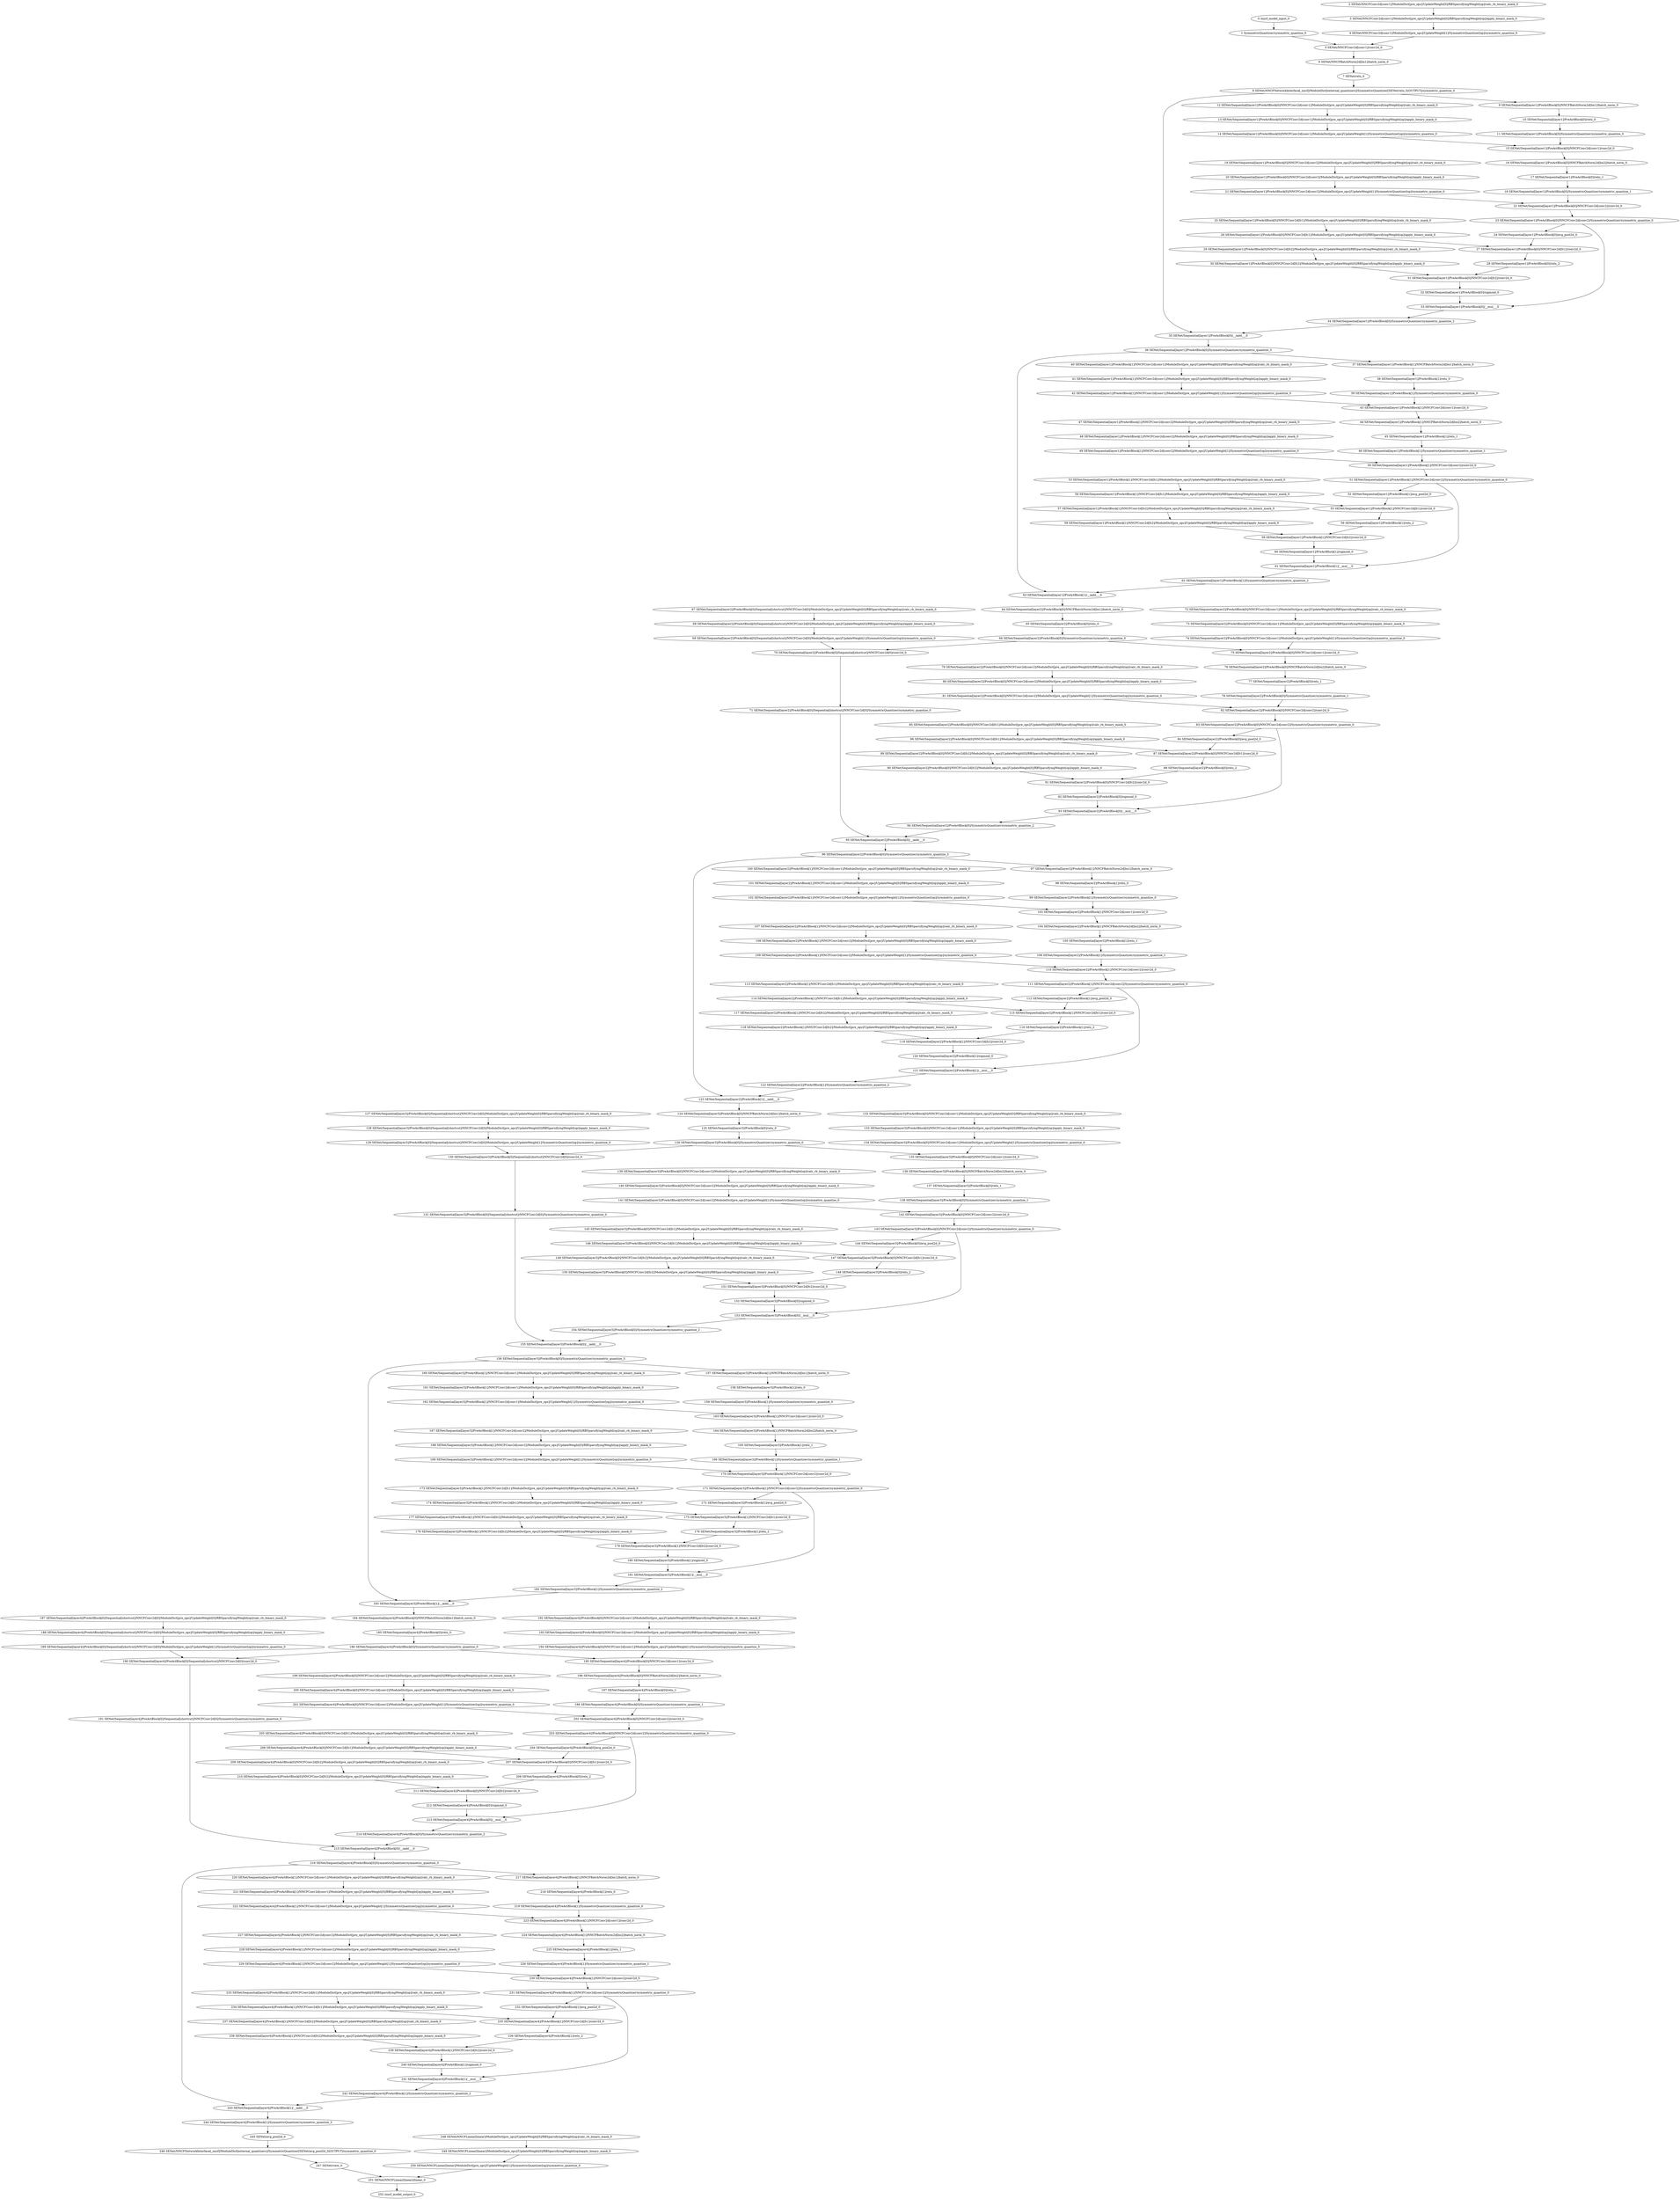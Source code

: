 strict digraph  {
"0 /nncf_model_input_0" [id=0, type=nncf_model_input];
"1 SymmetricQuantizer/symmetric_quantize_0" [id=1, type=symmetric_quantize];
"2 SENet/NNCFConv2d[conv1]/ModuleDict[pre_ops]/UpdateWeight[0]/RBSparsifyingWeight[op]/calc_rb_binary_mask_0" [id=2, type=calc_rb_binary_mask];
"3 SENet/NNCFConv2d[conv1]/ModuleDict[pre_ops]/UpdateWeight[0]/RBSparsifyingWeight[op]/apply_binary_mask_0" [id=3, type=apply_binary_mask];
"4 SENet/NNCFConv2d[conv1]/ModuleDict[pre_ops]/UpdateWeight[1]/SymmetricQuantizer[op]/symmetric_quantize_0" [id=4, type=symmetric_quantize];
"5 SENet/NNCFConv2d[conv1]/conv2d_0" [id=5, type=conv2d];
"6 SENet/NNCFBatchNorm2d[bn1]/batch_norm_0" [id=6, type=batch_norm];
"7 SENet/relu_0" [id=7, type=relu];
"8 SENet/NNCFNetworkInterface[_nncf]/ModuleDict[external_quantizers]/SymmetricQuantizer[SENet/relu_0|OUTPUT]/symmetric_quantize_0" [id=8, type=symmetric_quantize];
"9 SENet/Sequential[layer1]/PreActBlock[0]/NNCFBatchNorm2d[bn1]/batch_norm_0" [id=9, type=batch_norm];
"10 SENet/Sequential[layer1]/PreActBlock[0]/relu_0" [id=10, type=relu];
"11 SENet/Sequential[layer1]/PreActBlock[0]/SymmetricQuantizer/symmetric_quantize_0" [id=11, type=symmetric_quantize];
"12 SENet/Sequential[layer1]/PreActBlock[0]/NNCFConv2d[conv1]/ModuleDict[pre_ops]/UpdateWeight[0]/RBSparsifyingWeight[op]/calc_rb_binary_mask_0" [id=12, type=calc_rb_binary_mask];
"13 SENet/Sequential[layer1]/PreActBlock[0]/NNCFConv2d[conv1]/ModuleDict[pre_ops]/UpdateWeight[0]/RBSparsifyingWeight[op]/apply_binary_mask_0" [id=13, type=apply_binary_mask];
"14 SENet/Sequential[layer1]/PreActBlock[0]/NNCFConv2d[conv1]/ModuleDict[pre_ops]/UpdateWeight[1]/SymmetricQuantizer[op]/symmetric_quantize_0" [id=14, type=symmetric_quantize];
"15 SENet/Sequential[layer1]/PreActBlock[0]/NNCFConv2d[conv1]/conv2d_0" [id=15, type=conv2d];
"16 SENet/Sequential[layer1]/PreActBlock[0]/NNCFBatchNorm2d[bn2]/batch_norm_0" [id=16, type=batch_norm];
"17 SENet/Sequential[layer1]/PreActBlock[0]/relu_1" [id=17, type=relu];
"18 SENet/Sequential[layer1]/PreActBlock[0]/SymmetricQuantizer/symmetric_quantize_1" [id=18, type=symmetric_quantize];
"19 SENet/Sequential[layer1]/PreActBlock[0]/NNCFConv2d[conv2]/ModuleDict[pre_ops]/UpdateWeight[0]/RBSparsifyingWeight[op]/calc_rb_binary_mask_0" [id=19, type=calc_rb_binary_mask];
"20 SENet/Sequential[layer1]/PreActBlock[0]/NNCFConv2d[conv2]/ModuleDict[pre_ops]/UpdateWeight[0]/RBSparsifyingWeight[op]/apply_binary_mask_0" [id=20, type=apply_binary_mask];
"21 SENet/Sequential[layer1]/PreActBlock[0]/NNCFConv2d[conv2]/ModuleDict[pre_ops]/UpdateWeight[1]/SymmetricQuantizer[op]/symmetric_quantize_0" [id=21, type=symmetric_quantize];
"22 SENet/Sequential[layer1]/PreActBlock[0]/NNCFConv2d[conv2]/conv2d_0" [id=22, type=conv2d];
"23 SENet/Sequential[layer1]/PreActBlock[0]/NNCFConv2d[conv2]/SymmetricQuantizer/symmetric_quantize_0" [id=23, type=symmetric_quantize];
"24 SENet/Sequential[layer1]/PreActBlock[0]/avg_pool2d_0" [id=24, type=avg_pool2d];
"25 SENet/Sequential[layer1]/PreActBlock[0]/NNCFConv2d[fc1]/ModuleDict[pre_ops]/UpdateWeight[0]/RBSparsifyingWeight[op]/calc_rb_binary_mask_0" [id=25, type=calc_rb_binary_mask];
"26 SENet/Sequential[layer1]/PreActBlock[0]/NNCFConv2d[fc1]/ModuleDict[pre_ops]/UpdateWeight[0]/RBSparsifyingWeight[op]/apply_binary_mask_0" [id=26, type=apply_binary_mask];
"27 SENet/Sequential[layer1]/PreActBlock[0]/NNCFConv2d[fc1]/conv2d_0" [id=27, type=conv2d];
"28 SENet/Sequential[layer1]/PreActBlock[0]/relu_2" [id=28, type=relu];
"29 SENet/Sequential[layer1]/PreActBlock[0]/NNCFConv2d[fc2]/ModuleDict[pre_ops]/UpdateWeight[0]/RBSparsifyingWeight[op]/calc_rb_binary_mask_0" [id=29, type=calc_rb_binary_mask];
"30 SENet/Sequential[layer1]/PreActBlock[0]/NNCFConv2d[fc2]/ModuleDict[pre_ops]/UpdateWeight[0]/RBSparsifyingWeight[op]/apply_binary_mask_0" [id=30, type=apply_binary_mask];
"31 SENet/Sequential[layer1]/PreActBlock[0]/NNCFConv2d[fc2]/conv2d_0" [id=31, type=conv2d];
"32 SENet/Sequential[layer1]/PreActBlock[0]/sigmoid_0" [id=32, type=sigmoid];
"33 SENet/Sequential[layer1]/PreActBlock[0]/__mul___0" [id=33, type=__mul__];
"34 SENet/Sequential[layer1]/PreActBlock[0]/SymmetricQuantizer/symmetric_quantize_2" [id=34, type=symmetric_quantize];
"35 SENet/Sequential[layer1]/PreActBlock[0]/__iadd___0" [id=35, type=__iadd__];
"36 SENet/Sequential[layer1]/PreActBlock[0]/SymmetricQuantizer/symmetric_quantize_3" [id=36, type=symmetric_quantize];
"37 SENet/Sequential[layer1]/PreActBlock[1]/NNCFBatchNorm2d[bn1]/batch_norm_0" [id=37, type=batch_norm];
"38 SENet/Sequential[layer1]/PreActBlock[1]/relu_0" [id=38, type=relu];
"39 SENet/Sequential[layer1]/PreActBlock[1]/SymmetricQuantizer/symmetric_quantize_0" [id=39, type=symmetric_quantize];
"40 SENet/Sequential[layer1]/PreActBlock[1]/NNCFConv2d[conv1]/ModuleDict[pre_ops]/UpdateWeight[0]/RBSparsifyingWeight[op]/calc_rb_binary_mask_0" [id=40, type=calc_rb_binary_mask];
"41 SENet/Sequential[layer1]/PreActBlock[1]/NNCFConv2d[conv1]/ModuleDict[pre_ops]/UpdateWeight[0]/RBSparsifyingWeight[op]/apply_binary_mask_0" [id=41, type=apply_binary_mask];
"42 SENet/Sequential[layer1]/PreActBlock[1]/NNCFConv2d[conv1]/ModuleDict[pre_ops]/UpdateWeight[1]/SymmetricQuantizer[op]/symmetric_quantize_0" [id=42, type=symmetric_quantize];
"43 SENet/Sequential[layer1]/PreActBlock[1]/NNCFConv2d[conv1]/conv2d_0" [id=43, type=conv2d];
"44 SENet/Sequential[layer1]/PreActBlock[1]/NNCFBatchNorm2d[bn2]/batch_norm_0" [id=44, type=batch_norm];
"45 SENet/Sequential[layer1]/PreActBlock[1]/relu_1" [id=45, type=relu];
"46 SENet/Sequential[layer1]/PreActBlock[1]/SymmetricQuantizer/symmetric_quantize_1" [id=46, type=symmetric_quantize];
"47 SENet/Sequential[layer1]/PreActBlock[1]/NNCFConv2d[conv2]/ModuleDict[pre_ops]/UpdateWeight[0]/RBSparsifyingWeight[op]/calc_rb_binary_mask_0" [id=47, type=calc_rb_binary_mask];
"48 SENet/Sequential[layer1]/PreActBlock[1]/NNCFConv2d[conv2]/ModuleDict[pre_ops]/UpdateWeight[0]/RBSparsifyingWeight[op]/apply_binary_mask_0" [id=48, type=apply_binary_mask];
"49 SENet/Sequential[layer1]/PreActBlock[1]/NNCFConv2d[conv2]/ModuleDict[pre_ops]/UpdateWeight[1]/SymmetricQuantizer[op]/symmetric_quantize_0" [id=49, type=symmetric_quantize];
"50 SENet/Sequential[layer1]/PreActBlock[1]/NNCFConv2d[conv2]/conv2d_0" [id=50, type=conv2d];
"51 SENet/Sequential[layer1]/PreActBlock[1]/NNCFConv2d[conv2]/SymmetricQuantizer/symmetric_quantize_0" [id=51, type=symmetric_quantize];
"52 SENet/Sequential[layer1]/PreActBlock[1]/avg_pool2d_0" [id=52, type=avg_pool2d];
"53 SENet/Sequential[layer1]/PreActBlock[1]/NNCFConv2d[fc1]/ModuleDict[pre_ops]/UpdateWeight[0]/RBSparsifyingWeight[op]/calc_rb_binary_mask_0" [id=53, type=calc_rb_binary_mask];
"54 SENet/Sequential[layer1]/PreActBlock[1]/NNCFConv2d[fc1]/ModuleDict[pre_ops]/UpdateWeight[0]/RBSparsifyingWeight[op]/apply_binary_mask_0" [id=54, type=apply_binary_mask];
"55 SENet/Sequential[layer1]/PreActBlock[1]/NNCFConv2d[fc1]/conv2d_0" [id=55, type=conv2d];
"56 SENet/Sequential[layer1]/PreActBlock[1]/relu_2" [id=56, type=relu];
"57 SENet/Sequential[layer1]/PreActBlock[1]/NNCFConv2d[fc2]/ModuleDict[pre_ops]/UpdateWeight[0]/RBSparsifyingWeight[op]/calc_rb_binary_mask_0" [id=57, type=calc_rb_binary_mask];
"58 SENet/Sequential[layer1]/PreActBlock[1]/NNCFConv2d[fc2]/ModuleDict[pre_ops]/UpdateWeight[0]/RBSparsifyingWeight[op]/apply_binary_mask_0" [id=58, type=apply_binary_mask];
"59 SENet/Sequential[layer1]/PreActBlock[1]/NNCFConv2d[fc2]/conv2d_0" [id=59, type=conv2d];
"60 SENet/Sequential[layer1]/PreActBlock[1]/sigmoid_0" [id=60, type=sigmoid];
"61 SENet/Sequential[layer1]/PreActBlock[1]/__mul___0" [id=61, type=__mul__];
"62 SENet/Sequential[layer1]/PreActBlock[1]/SymmetricQuantizer/symmetric_quantize_2" [id=62, type=symmetric_quantize];
"63 SENet/Sequential[layer1]/PreActBlock[1]/__iadd___0" [id=63, type=__iadd__];
"64 SENet/Sequential[layer2]/PreActBlock[0]/NNCFBatchNorm2d[bn1]/batch_norm_0" [id=64, type=batch_norm];
"65 SENet/Sequential[layer2]/PreActBlock[0]/relu_0" [id=65, type=relu];
"66 SENet/Sequential[layer2]/PreActBlock[0]/SymmetricQuantizer/symmetric_quantize_0" [id=66, type=symmetric_quantize];
"67 SENet/Sequential[layer2]/PreActBlock[0]/Sequential[shortcut]/NNCFConv2d[0]/ModuleDict[pre_ops]/UpdateWeight[0]/RBSparsifyingWeight[op]/calc_rb_binary_mask_0" [id=67, type=calc_rb_binary_mask];
"68 SENet/Sequential[layer2]/PreActBlock[0]/Sequential[shortcut]/NNCFConv2d[0]/ModuleDict[pre_ops]/UpdateWeight[0]/RBSparsifyingWeight[op]/apply_binary_mask_0" [id=68, type=apply_binary_mask];
"69 SENet/Sequential[layer2]/PreActBlock[0]/Sequential[shortcut]/NNCFConv2d[0]/ModuleDict[pre_ops]/UpdateWeight[1]/SymmetricQuantizer[op]/symmetric_quantize_0" [id=69, type=symmetric_quantize];
"70 SENet/Sequential[layer2]/PreActBlock[0]/Sequential[shortcut]/NNCFConv2d[0]/conv2d_0" [id=70, type=conv2d];
"71 SENet/Sequential[layer2]/PreActBlock[0]/Sequential[shortcut]/NNCFConv2d[0]/SymmetricQuantizer/symmetric_quantize_0" [id=71, type=symmetric_quantize];
"72 SENet/Sequential[layer2]/PreActBlock[0]/NNCFConv2d[conv1]/ModuleDict[pre_ops]/UpdateWeight[0]/RBSparsifyingWeight[op]/calc_rb_binary_mask_0" [id=72, type=calc_rb_binary_mask];
"73 SENet/Sequential[layer2]/PreActBlock[0]/NNCFConv2d[conv1]/ModuleDict[pre_ops]/UpdateWeight[0]/RBSparsifyingWeight[op]/apply_binary_mask_0" [id=73, type=apply_binary_mask];
"74 SENet/Sequential[layer2]/PreActBlock[0]/NNCFConv2d[conv1]/ModuleDict[pre_ops]/UpdateWeight[1]/SymmetricQuantizer[op]/symmetric_quantize_0" [id=74, type=symmetric_quantize];
"75 SENet/Sequential[layer2]/PreActBlock[0]/NNCFConv2d[conv1]/conv2d_0" [id=75, type=conv2d];
"76 SENet/Sequential[layer2]/PreActBlock[0]/NNCFBatchNorm2d[bn2]/batch_norm_0" [id=76, type=batch_norm];
"77 SENet/Sequential[layer2]/PreActBlock[0]/relu_1" [id=77, type=relu];
"78 SENet/Sequential[layer2]/PreActBlock[0]/SymmetricQuantizer/symmetric_quantize_1" [id=78, type=symmetric_quantize];
"79 SENet/Sequential[layer2]/PreActBlock[0]/NNCFConv2d[conv2]/ModuleDict[pre_ops]/UpdateWeight[0]/RBSparsifyingWeight[op]/calc_rb_binary_mask_0" [id=79, type=calc_rb_binary_mask];
"80 SENet/Sequential[layer2]/PreActBlock[0]/NNCFConv2d[conv2]/ModuleDict[pre_ops]/UpdateWeight[0]/RBSparsifyingWeight[op]/apply_binary_mask_0" [id=80, type=apply_binary_mask];
"81 SENet/Sequential[layer2]/PreActBlock[0]/NNCFConv2d[conv2]/ModuleDict[pre_ops]/UpdateWeight[1]/SymmetricQuantizer[op]/symmetric_quantize_0" [id=81, type=symmetric_quantize];
"82 SENet/Sequential[layer2]/PreActBlock[0]/NNCFConv2d[conv2]/conv2d_0" [id=82, type=conv2d];
"83 SENet/Sequential[layer2]/PreActBlock[0]/NNCFConv2d[conv2]/SymmetricQuantizer/symmetric_quantize_0" [id=83, type=symmetric_quantize];
"84 SENet/Sequential[layer2]/PreActBlock[0]/avg_pool2d_0" [id=84, type=avg_pool2d];
"85 SENet/Sequential[layer2]/PreActBlock[0]/NNCFConv2d[fc1]/ModuleDict[pre_ops]/UpdateWeight[0]/RBSparsifyingWeight[op]/calc_rb_binary_mask_0" [id=85, type=calc_rb_binary_mask];
"86 SENet/Sequential[layer2]/PreActBlock[0]/NNCFConv2d[fc1]/ModuleDict[pre_ops]/UpdateWeight[0]/RBSparsifyingWeight[op]/apply_binary_mask_0" [id=86, type=apply_binary_mask];
"87 SENet/Sequential[layer2]/PreActBlock[0]/NNCFConv2d[fc1]/conv2d_0" [id=87, type=conv2d];
"88 SENet/Sequential[layer2]/PreActBlock[0]/relu_2" [id=88, type=relu];
"89 SENet/Sequential[layer2]/PreActBlock[0]/NNCFConv2d[fc2]/ModuleDict[pre_ops]/UpdateWeight[0]/RBSparsifyingWeight[op]/calc_rb_binary_mask_0" [id=89, type=calc_rb_binary_mask];
"90 SENet/Sequential[layer2]/PreActBlock[0]/NNCFConv2d[fc2]/ModuleDict[pre_ops]/UpdateWeight[0]/RBSparsifyingWeight[op]/apply_binary_mask_0" [id=90, type=apply_binary_mask];
"91 SENet/Sequential[layer2]/PreActBlock[0]/NNCFConv2d[fc2]/conv2d_0" [id=91, type=conv2d];
"92 SENet/Sequential[layer2]/PreActBlock[0]/sigmoid_0" [id=92, type=sigmoid];
"93 SENet/Sequential[layer2]/PreActBlock[0]/__mul___0" [id=93, type=__mul__];
"94 SENet/Sequential[layer2]/PreActBlock[0]/SymmetricQuantizer/symmetric_quantize_2" [id=94, type=symmetric_quantize];
"95 SENet/Sequential[layer2]/PreActBlock[0]/__iadd___0" [id=95, type=__iadd__];
"96 SENet/Sequential[layer2]/PreActBlock[0]/SymmetricQuantizer/symmetric_quantize_3" [id=96, type=symmetric_quantize];
"97 SENet/Sequential[layer2]/PreActBlock[1]/NNCFBatchNorm2d[bn1]/batch_norm_0" [id=97, type=batch_norm];
"98 SENet/Sequential[layer2]/PreActBlock[1]/relu_0" [id=98, type=relu];
"99 SENet/Sequential[layer2]/PreActBlock[1]/SymmetricQuantizer/symmetric_quantize_0" [id=99, type=symmetric_quantize];
"100 SENet/Sequential[layer2]/PreActBlock[1]/NNCFConv2d[conv1]/ModuleDict[pre_ops]/UpdateWeight[0]/RBSparsifyingWeight[op]/calc_rb_binary_mask_0" [id=100, type=calc_rb_binary_mask];
"101 SENet/Sequential[layer2]/PreActBlock[1]/NNCFConv2d[conv1]/ModuleDict[pre_ops]/UpdateWeight[0]/RBSparsifyingWeight[op]/apply_binary_mask_0" [id=101, type=apply_binary_mask];
"102 SENet/Sequential[layer2]/PreActBlock[1]/NNCFConv2d[conv1]/ModuleDict[pre_ops]/UpdateWeight[1]/SymmetricQuantizer[op]/symmetric_quantize_0" [id=102, type=symmetric_quantize];
"103 SENet/Sequential[layer2]/PreActBlock[1]/NNCFConv2d[conv1]/conv2d_0" [id=103, type=conv2d];
"104 SENet/Sequential[layer2]/PreActBlock[1]/NNCFBatchNorm2d[bn2]/batch_norm_0" [id=104, type=batch_norm];
"105 SENet/Sequential[layer2]/PreActBlock[1]/relu_1" [id=105, type=relu];
"106 SENet/Sequential[layer2]/PreActBlock[1]/SymmetricQuantizer/symmetric_quantize_1" [id=106, type=symmetric_quantize];
"107 SENet/Sequential[layer2]/PreActBlock[1]/NNCFConv2d[conv2]/ModuleDict[pre_ops]/UpdateWeight[0]/RBSparsifyingWeight[op]/calc_rb_binary_mask_0" [id=107, type=calc_rb_binary_mask];
"108 SENet/Sequential[layer2]/PreActBlock[1]/NNCFConv2d[conv2]/ModuleDict[pre_ops]/UpdateWeight[0]/RBSparsifyingWeight[op]/apply_binary_mask_0" [id=108, type=apply_binary_mask];
"109 SENet/Sequential[layer2]/PreActBlock[1]/NNCFConv2d[conv2]/ModuleDict[pre_ops]/UpdateWeight[1]/SymmetricQuantizer[op]/symmetric_quantize_0" [id=109, type=symmetric_quantize];
"110 SENet/Sequential[layer2]/PreActBlock[1]/NNCFConv2d[conv2]/conv2d_0" [id=110, type=conv2d];
"111 SENet/Sequential[layer2]/PreActBlock[1]/NNCFConv2d[conv2]/SymmetricQuantizer/symmetric_quantize_0" [id=111, type=symmetric_quantize];
"112 SENet/Sequential[layer2]/PreActBlock[1]/avg_pool2d_0" [id=112, type=avg_pool2d];
"113 SENet/Sequential[layer2]/PreActBlock[1]/NNCFConv2d[fc1]/ModuleDict[pre_ops]/UpdateWeight[0]/RBSparsifyingWeight[op]/calc_rb_binary_mask_0" [id=113, type=calc_rb_binary_mask];
"114 SENet/Sequential[layer2]/PreActBlock[1]/NNCFConv2d[fc1]/ModuleDict[pre_ops]/UpdateWeight[0]/RBSparsifyingWeight[op]/apply_binary_mask_0" [id=114, type=apply_binary_mask];
"115 SENet/Sequential[layer2]/PreActBlock[1]/NNCFConv2d[fc1]/conv2d_0" [id=115, type=conv2d];
"116 SENet/Sequential[layer2]/PreActBlock[1]/relu_2" [id=116, type=relu];
"117 SENet/Sequential[layer2]/PreActBlock[1]/NNCFConv2d[fc2]/ModuleDict[pre_ops]/UpdateWeight[0]/RBSparsifyingWeight[op]/calc_rb_binary_mask_0" [id=117, type=calc_rb_binary_mask];
"118 SENet/Sequential[layer2]/PreActBlock[1]/NNCFConv2d[fc2]/ModuleDict[pre_ops]/UpdateWeight[0]/RBSparsifyingWeight[op]/apply_binary_mask_0" [id=118, type=apply_binary_mask];
"119 SENet/Sequential[layer2]/PreActBlock[1]/NNCFConv2d[fc2]/conv2d_0" [id=119, type=conv2d];
"120 SENet/Sequential[layer2]/PreActBlock[1]/sigmoid_0" [id=120, type=sigmoid];
"121 SENet/Sequential[layer2]/PreActBlock[1]/__mul___0" [id=121, type=__mul__];
"122 SENet/Sequential[layer2]/PreActBlock[1]/SymmetricQuantizer/symmetric_quantize_2" [id=122, type=symmetric_quantize];
"123 SENet/Sequential[layer2]/PreActBlock[1]/__iadd___0" [id=123, type=__iadd__];
"124 SENet/Sequential[layer3]/PreActBlock[0]/NNCFBatchNorm2d[bn1]/batch_norm_0" [id=124, type=batch_norm];
"125 SENet/Sequential[layer3]/PreActBlock[0]/relu_0" [id=125, type=relu];
"126 SENet/Sequential[layer3]/PreActBlock[0]/SymmetricQuantizer/symmetric_quantize_0" [id=126, type=symmetric_quantize];
"127 SENet/Sequential[layer3]/PreActBlock[0]/Sequential[shortcut]/NNCFConv2d[0]/ModuleDict[pre_ops]/UpdateWeight[0]/RBSparsifyingWeight[op]/calc_rb_binary_mask_0" [id=127, type=calc_rb_binary_mask];
"128 SENet/Sequential[layer3]/PreActBlock[0]/Sequential[shortcut]/NNCFConv2d[0]/ModuleDict[pre_ops]/UpdateWeight[0]/RBSparsifyingWeight[op]/apply_binary_mask_0" [id=128, type=apply_binary_mask];
"129 SENet/Sequential[layer3]/PreActBlock[0]/Sequential[shortcut]/NNCFConv2d[0]/ModuleDict[pre_ops]/UpdateWeight[1]/SymmetricQuantizer[op]/symmetric_quantize_0" [id=129, type=symmetric_quantize];
"130 SENet/Sequential[layer3]/PreActBlock[0]/Sequential[shortcut]/NNCFConv2d[0]/conv2d_0" [id=130, type=conv2d];
"131 SENet/Sequential[layer3]/PreActBlock[0]/Sequential[shortcut]/NNCFConv2d[0]/SymmetricQuantizer/symmetric_quantize_0" [id=131, type=symmetric_quantize];
"132 SENet/Sequential[layer3]/PreActBlock[0]/NNCFConv2d[conv1]/ModuleDict[pre_ops]/UpdateWeight[0]/RBSparsifyingWeight[op]/calc_rb_binary_mask_0" [id=132, type=calc_rb_binary_mask];
"133 SENet/Sequential[layer3]/PreActBlock[0]/NNCFConv2d[conv1]/ModuleDict[pre_ops]/UpdateWeight[0]/RBSparsifyingWeight[op]/apply_binary_mask_0" [id=133, type=apply_binary_mask];
"134 SENet/Sequential[layer3]/PreActBlock[0]/NNCFConv2d[conv1]/ModuleDict[pre_ops]/UpdateWeight[1]/SymmetricQuantizer[op]/symmetric_quantize_0" [id=134, type=symmetric_quantize];
"135 SENet/Sequential[layer3]/PreActBlock[0]/NNCFConv2d[conv1]/conv2d_0" [id=135, type=conv2d];
"136 SENet/Sequential[layer3]/PreActBlock[0]/NNCFBatchNorm2d[bn2]/batch_norm_0" [id=136, type=batch_norm];
"137 SENet/Sequential[layer3]/PreActBlock[0]/relu_1" [id=137, type=relu];
"138 SENet/Sequential[layer3]/PreActBlock[0]/SymmetricQuantizer/symmetric_quantize_1" [id=138, type=symmetric_quantize];
"139 SENet/Sequential[layer3]/PreActBlock[0]/NNCFConv2d[conv2]/ModuleDict[pre_ops]/UpdateWeight[0]/RBSparsifyingWeight[op]/calc_rb_binary_mask_0" [id=139, type=calc_rb_binary_mask];
"140 SENet/Sequential[layer3]/PreActBlock[0]/NNCFConv2d[conv2]/ModuleDict[pre_ops]/UpdateWeight[0]/RBSparsifyingWeight[op]/apply_binary_mask_0" [id=140, type=apply_binary_mask];
"141 SENet/Sequential[layer3]/PreActBlock[0]/NNCFConv2d[conv2]/ModuleDict[pre_ops]/UpdateWeight[1]/SymmetricQuantizer[op]/symmetric_quantize_0" [id=141, type=symmetric_quantize];
"142 SENet/Sequential[layer3]/PreActBlock[0]/NNCFConv2d[conv2]/conv2d_0" [id=142, type=conv2d];
"143 SENet/Sequential[layer3]/PreActBlock[0]/NNCFConv2d[conv2]/SymmetricQuantizer/symmetric_quantize_0" [id=143, type=symmetric_quantize];
"144 SENet/Sequential[layer3]/PreActBlock[0]/avg_pool2d_0" [id=144, type=avg_pool2d];
"145 SENet/Sequential[layer3]/PreActBlock[0]/NNCFConv2d[fc1]/ModuleDict[pre_ops]/UpdateWeight[0]/RBSparsifyingWeight[op]/calc_rb_binary_mask_0" [id=145, type=calc_rb_binary_mask];
"146 SENet/Sequential[layer3]/PreActBlock[0]/NNCFConv2d[fc1]/ModuleDict[pre_ops]/UpdateWeight[0]/RBSparsifyingWeight[op]/apply_binary_mask_0" [id=146, type=apply_binary_mask];
"147 SENet/Sequential[layer3]/PreActBlock[0]/NNCFConv2d[fc1]/conv2d_0" [id=147, type=conv2d];
"148 SENet/Sequential[layer3]/PreActBlock[0]/relu_2" [id=148, type=relu];
"149 SENet/Sequential[layer3]/PreActBlock[0]/NNCFConv2d[fc2]/ModuleDict[pre_ops]/UpdateWeight[0]/RBSparsifyingWeight[op]/calc_rb_binary_mask_0" [id=149, type=calc_rb_binary_mask];
"150 SENet/Sequential[layer3]/PreActBlock[0]/NNCFConv2d[fc2]/ModuleDict[pre_ops]/UpdateWeight[0]/RBSparsifyingWeight[op]/apply_binary_mask_0" [id=150, type=apply_binary_mask];
"151 SENet/Sequential[layer3]/PreActBlock[0]/NNCFConv2d[fc2]/conv2d_0" [id=151, type=conv2d];
"152 SENet/Sequential[layer3]/PreActBlock[0]/sigmoid_0" [id=152, type=sigmoid];
"153 SENet/Sequential[layer3]/PreActBlock[0]/__mul___0" [id=153, type=__mul__];
"154 SENet/Sequential[layer3]/PreActBlock[0]/SymmetricQuantizer/symmetric_quantize_2" [id=154, type=symmetric_quantize];
"155 SENet/Sequential[layer3]/PreActBlock[0]/__iadd___0" [id=155, type=__iadd__];
"156 SENet/Sequential[layer3]/PreActBlock[0]/SymmetricQuantizer/symmetric_quantize_3" [id=156, type=symmetric_quantize];
"157 SENet/Sequential[layer3]/PreActBlock[1]/NNCFBatchNorm2d[bn1]/batch_norm_0" [id=157, type=batch_norm];
"158 SENet/Sequential[layer3]/PreActBlock[1]/relu_0" [id=158, type=relu];
"159 SENet/Sequential[layer3]/PreActBlock[1]/SymmetricQuantizer/symmetric_quantize_0" [id=159, type=symmetric_quantize];
"160 SENet/Sequential[layer3]/PreActBlock[1]/NNCFConv2d[conv1]/ModuleDict[pre_ops]/UpdateWeight[0]/RBSparsifyingWeight[op]/calc_rb_binary_mask_0" [id=160, type=calc_rb_binary_mask];
"161 SENet/Sequential[layer3]/PreActBlock[1]/NNCFConv2d[conv1]/ModuleDict[pre_ops]/UpdateWeight[0]/RBSparsifyingWeight[op]/apply_binary_mask_0" [id=161, type=apply_binary_mask];
"162 SENet/Sequential[layer3]/PreActBlock[1]/NNCFConv2d[conv1]/ModuleDict[pre_ops]/UpdateWeight[1]/SymmetricQuantizer[op]/symmetric_quantize_0" [id=162, type=symmetric_quantize];
"163 SENet/Sequential[layer3]/PreActBlock[1]/NNCFConv2d[conv1]/conv2d_0" [id=163, type=conv2d];
"164 SENet/Sequential[layer3]/PreActBlock[1]/NNCFBatchNorm2d[bn2]/batch_norm_0" [id=164, type=batch_norm];
"165 SENet/Sequential[layer3]/PreActBlock[1]/relu_1" [id=165, type=relu];
"166 SENet/Sequential[layer3]/PreActBlock[1]/SymmetricQuantizer/symmetric_quantize_1" [id=166, type=symmetric_quantize];
"167 SENet/Sequential[layer3]/PreActBlock[1]/NNCFConv2d[conv2]/ModuleDict[pre_ops]/UpdateWeight[0]/RBSparsifyingWeight[op]/calc_rb_binary_mask_0" [id=167, type=calc_rb_binary_mask];
"168 SENet/Sequential[layer3]/PreActBlock[1]/NNCFConv2d[conv2]/ModuleDict[pre_ops]/UpdateWeight[0]/RBSparsifyingWeight[op]/apply_binary_mask_0" [id=168, type=apply_binary_mask];
"169 SENet/Sequential[layer3]/PreActBlock[1]/NNCFConv2d[conv2]/ModuleDict[pre_ops]/UpdateWeight[1]/SymmetricQuantizer[op]/symmetric_quantize_0" [id=169, type=symmetric_quantize];
"170 SENet/Sequential[layer3]/PreActBlock[1]/NNCFConv2d[conv2]/conv2d_0" [id=170, type=conv2d];
"171 SENet/Sequential[layer3]/PreActBlock[1]/NNCFConv2d[conv2]/SymmetricQuantizer/symmetric_quantize_0" [id=171, type=symmetric_quantize];
"172 SENet/Sequential[layer3]/PreActBlock[1]/avg_pool2d_0" [id=172, type=avg_pool2d];
"173 SENet/Sequential[layer3]/PreActBlock[1]/NNCFConv2d[fc1]/ModuleDict[pre_ops]/UpdateWeight[0]/RBSparsifyingWeight[op]/calc_rb_binary_mask_0" [id=173, type=calc_rb_binary_mask];
"174 SENet/Sequential[layer3]/PreActBlock[1]/NNCFConv2d[fc1]/ModuleDict[pre_ops]/UpdateWeight[0]/RBSparsifyingWeight[op]/apply_binary_mask_0" [id=174, type=apply_binary_mask];
"175 SENet/Sequential[layer3]/PreActBlock[1]/NNCFConv2d[fc1]/conv2d_0" [id=175, type=conv2d];
"176 SENet/Sequential[layer3]/PreActBlock[1]/relu_2" [id=176, type=relu];
"177 SENet/Sequential[layer3]/PreActBlock[1]/NNCFConv2d[fc2]/ModuleDict[pre_ops]/UpdateWeight[0]/RBSparsifyingWeight[op]/calc_rb_binary_mask_0" [id=177, type=calc_rb_binary_mask];
"178 SENet/Sequential[layer3]/PreActBlock[1]/NNCFConv2d[fc2]/ModuleDict[pre_ops]/UpdateWeight[0]/RBSparsifyingWeight[op]/apply_binary_mask_0" [id=178, type=apply_binary_mask];
"179 SENet/Sequential[layer3]/PreActBlock[1]/NNCFConv2d[fc2]/conv2d_0" [id=179, type=conv2d];
"180 SENet/Sequential[layer3]/PreActBlock[1]/sigmoid_0" [id=180, type=sigmoid];
"181 SENet/Sequential[layer3]/PreActBlock[1]/__mul___0" [id=181, type=__mul__];
"182 SENet/Sequential[layer3]/PreActBlock[1]/SymmetricQuantizer/symmetric_quantize_2" [id=182, type=symmetric_quantize];
"183 SENet/Sequential[layer3]/PreActBlock[1]/__iadd___0" [id=183, type=__iadd__];
"184 SENet/Sequential[layer4]/PreActBlock[0]/NNCFBatchNorm2d[bn1]/batch_norm_0" [id=184, type=batch_norm];
"185 SENet/Sequential[layer4]/PreActBlock[0]/relu_0" [id=185, type=relu];
"186 SENet/Sequential[layer4]/PreActBlock[0]/SymmetricQuantizer/symmetric_quantize_0" [id=186, type=symmetric_quantize];
"187 SENet/Sequential[layer4]/PreActBlock[0]/Sequential[shortcut]/NNCFConv2d[0]/ModuleDict[pre_ops]/UpdateWeight[0]/RBSparsifyingWeight[op]/calc_rb_binary_mask_0" [id=187, type=calc_rb_binary_mask];
"188 SENet/Sequential[layer4]/PreActBlock[0]/Sequential[shortcut]/NNCFConv2d[0]/ModuleDict[pre_ops]/UpdateWeight[0]/RBSparsifyingWeight[op]/apply_binary_mask_0" [id=188, type=apply_binary_mask];
"189 SENet/Sequential[layer4]/PreActBlock[0]/Sequential[shortcut]/NNCFConv2d[0]/ModuleDict[pre_ops]/UpdateWeight[1]/SymmetricQuantizer[op]/symmetric_quantize_0" [id=189, type=symmetric_quantize];
"190 SENet/Sequential[layer4]/PreActBlock[0]/Sequential[shortcut]/NNCFConv2d[0]/conv2d_0" [id=190, type=conv2d];
"191 SENet/Sequential[layer4]/PreActBlock[0]/Sequential[shortcut]/NNCFConv2d[0]/SymmetricQuantizer/symmetric_quantize_0" [id=191, type=symmetric_quantize];
"192 SENet/Sequential[layer4]/PreActBlock[0]/NNCFConv2d[conv1]/ModuleDict[pre_ops]/UpdateWeight[0]/RBSparsifyingWeight[op]/calc_rb_binary_mask_0" [id=192, type=calc_rb_binary_mask];
"193 SENet/Sequential[layer4]/PreActBlock[0]/NNCFConv2d[conv1]/ModuleDict[pre_ops]/UpdateWeight[0]/RBSparsifyingWeight[op]/apply_binary_mask_0" [id=193, type=apply_binary_mask];
"194 SENet/Sequential[layer4]/PreActBlock[0]/NNCFConv2d[conv1]/ModuleDict[pre_ops]/UpdateWeight[1]/SymmetricQuantizer[op]/symmetric_quantize_0" [id=194, type=symmetric_quantize];
"195 SENet/Sequential[layer4]/PreActBlock[0]/NNCFConv2d[conv1]/conv2d_0" [id=195, type=conv2d];
"196 SENet/Sequential[layer4]/PreActBlock[0]/NNCFBatchNorm2d[bn2]/batch_norm_0" [id=196, type=batch_norm];
"197 SENet/Sequential[layer4]/PreActBlock[0]/relu_1" [id=197, type=relu];
"198 SENet/Sequential[layer4]/PreActBlock[0]/SymmetricQuantizer/symmetric_quantize_1" [id=198, type=symmetric_quantize];
"199 SENet/Sequential[layer4]/PreActBlock[0]/NNCFConv2d[conv2]/ModuleDict[pre_ops]/UpdateWeight[0]/RBSparsifyingWeight[op]/calc_rb_binary_mask_0" [id=199, type=calc_rb_binary_mask];
"200 SENet/Sequential[layer4]/PreActBlock[0]/NNCFConv2d[conv2]/ModuleDict[pre_ops]/UpdateWeight[0]/RBSparsifyingWeight[op]/apply_binary_mask_0" [id=200, type=apply_binary_mask];
"201 SENet/Sequential[layer4]/PreActBlock[0]/NNCFConv2d[conv2]/ModuleDict[pre_ops]/UpdateWeight[1]/SymmetricQuantizer[op]/symmetric_quantize_0" [id=201, type=symmetric_quantize];
"202 SENet/Sequential[layer4]/PreActBlock[0]/NNCFConv2d[conv2]/conv2d_0" [id=202, type=conv2d];
"203 SENet/Sequential[layer4]/PreActBlock[0]/NNCFConv2d[conv2]/SymmetricQuantizer/symmetric_quantize_0" [id=203, type=symmetric_quantize];
"204 SENet/Sequential[layer4]/PreActBlock[0]/avg_pool2d_0" [id=204, type=avg_pool2d];
"205 SENet/Sequential[layer4]/PreActBlock[0]/NNCFConv2d[fc1]/ModuleDict[pre_ops]/UpdateWeight[0]/RBSparsifyingWeight[op]/calc_rb_binary_mask_0" [id=205, type=calc_rb_binary_mask];
"206 SENet/Sequential[layer4]/PreActBlock[0]/NNCFConv2d[fc1]/ModuleDict[pre_ops]/UpdateWeight[0]/RBSparsifyingWeight[op]/apply_binary_mask_0" [id=206, type=apply_binary_mask];
"207 SENet/Sequential[layer4]/PreActBlock[0]/NNCFConv2d[fc1]/conv2d_0" [id=207, type=conv2d];
"208 SENet/Sequential[layer4]/PreActBlock[0]/relu_2" [id=208, type=relu];
"209 SENet/Sequential[layer4]/PreActBlock[0]/NNCFConv2d[fc2]/ModuleDict[pre_ops]/UpdateWeight[0]/RBSparsifyingWeight[op]/calc_rb_binary_mask_0" [id=209, type=calc_rb_binary_mask];
"210 SENet/Sequential[layer4]/PreActBlock[0]/NNCFConv2d[fc2]/ModuleDict[pre_ops]/UpdateWeight[0]/RBSparsifyingWeight[op]/apply_binary_mask_0" [id=210, type=apply_binary_mask];
"211 SENet/Sequential[layer4]/PreActBlock[0]/NNCFConv2d[fc2]/conv2d_0" [id=211, type=conv2d];
"212 SENet/Sequential[layer4]/PreActBlock[0]/sigmoid_0" [id=212, type=sigmoid];
"213 SENet/Sequential[layer4]/PreActBlock[0]/__mul___0" [id=213, type=__mul__];
"214 SENet/Sequential[layer4]/PreActBlock[0]/SymmetricQuantizer/symmetric_quantize_2" [id=214, type=symmetric_quantize];
"215 SENet/Sequential[layer4]/PreActBlock[0]/__iadd___0" [id=215, type=__iadd__];
"216 SENet/Sequential[layer4]/PreActBlock[0]/SymmetricQuantizer/symmetric_quantize_3" [id=216, type=symmetric_quantize];
"217 SENet/Sequential[layer4]/PreActBlock[1]/NNCFBatchNorm2d[bn1]/batch_norm_0" [id=217, type=batch_norm];
"218 SENet/Sequential[layer4]/PreActBlock[1]/relu_0" [id=218, type=relu];
"219 SENet/Sequential[layer4]/PreActBlock[1]/SymmetricQuantizer/symmetric_quantize_0" [id=219, type=symmetric_quantize];
"220 SENet/Sequential[layer4]/PreActBlock[1]/NNCFConv2d[conv1]/ModuleDict[pre_ops]/UpdateWeight[0]/RBSparsifyingWeight[op]/calc_rb_binary_mask_0" [id=220, type=calc_rb_binary_mask];
"221 SENet/Sequential[layer4]/PreActBlock[1]/NNCFConv2d[conv1]/ModuleDict[pre_ops]/UpdateWeight[0]/RBSparsifyingWeight[op]/apply_binary_mask_0" [id=221, type=apply_binary_mask];
"222 SENet/Sequential[layer4]/PreActBlock[1]/NNCFConv2d[conv1]/ModuleDict[pre_ops]/UpdateWeight[1]/SymmetricQuantizer[op]/symmetric_quantize_0" [id=222, type=symmetric_quantize];
"223 SENet/Sequential[layer4]/PreActBlock[1]/NNCFConv2d[conv1]/conv2d_0" [id=223, type=conv2d];
"224 SENet/Sequential[layer4]/PreActBlock[1]/NNCFBatchNorm2d[bn2]/batch_norm_0" [id=224, type=batch_norm];
"225 SENet/Sequential[layer4]/PreActBlock[1]/relu_1" [id=225, type=relu];
"226 SENet/Sequential[layer4]/PreActBlock[1]/SymmetricQuantizer/symmetric_quantize_1" [id=226, type=symmetric_quantize];
"227 SENet/Sequential[layer4]/PreActBlock[1]/NNCFConv2d[conv2]/ModuleDict[pre_ops]/UpdateWeight[0]/RBSparsifyingWeight[op]/calc_rb_binary_mask_0" [id=227, type=calc_rb_binary_mask];
"228 SENet/Sequential[layer4]/PreActBlock[1]/NNCFConv2d[conv2]/ModuleDict[pre_ops]/UpdateWeight[0]/RBSparsifyingWeight[op]/apply_binary_mask_0" [id=228, type=apply_binary_mask];
"229 SENet/Sequential[layer4]/PreActBlock[1]/NNCFConv2d[conv2]/ModuleDict[pre_ops]/UpdateWeight[1]/SymmetricQuantizer[op]/symmetric_quantize_0" [id=229, type=symmetric_quantize];
"230 SENet/Sequential[layer4]/PreActBlock[1]/NNCFConv2d[conv2]/conv2d_0" [id=230, type=conv2d];
"231 SENet/Sequential[layer4]/PreActBlock[1]/NNCFConv2d[conv2]/SymmetricQuantizer/symmetric_quantize_0" [id=231, type=symmetric_quantize];
"232 SENet/Sequential[layer4]/PreActBlock[1]/avg_pool2d_0" [id=232, type=avg_pool2d];
"233 SENet/Sequential[layer4]/PreActBlock[1]/NNCFConv2d[fc1]/ModuleDict[pre_ops]/UpdateWeight[0]/RBSparsifyingWeight[op]/calc_rb_binary_mask_0" [id=233, type=calc_rb_binary_mask];
"234 SENet/Sequential[layer4]/PreActBlock[1]/NNCFConv2d[fc1]/ModuleDict[pre_ops]/UpdateWeight[0]/RBSparsifyingWeight[op]/apply_binary_mask_0" [id=234, type=apply_binary_mask];
"235 SENet/Sequential[layer4]/PreActBlock[1]/NNCFConv2d[fc1]/conv2d_0" [id=235, type=conv2d];
"236 SENet/Sequential[layer4]/PreActBlock[1]/relu_2" [id=236, type=relu];
"237 SENet/Sequential[layer4]/PreActBlock[1]/NNCFConv2d[fc2]/ModuleDict[pre_ops]/UpdateWeight[0]/RBSparsifyingWeight[op]/calc_rb_binary_mask_0" [id=237, type=calc_rb_binary_mask];
"238 SENet/Sequential[layer4]/PreActBlock[1]/NNCFConv2d[fc2]/ModuleDict[pre_ops]/UpdateWeight[0]/RBSparsifyingWeight[op]/apply_binary_mask_0" [id=238, type=apply_binary_mask];
"239 SENet/Sequential[layer4]/PreActBlock[1]/NNCFConv2d[fc2]/conv2d_0" [id=239, type=conv2d];
"240 SENet/Sequential[layer4]/PreActBlock[1]/sigmoid_0" [id=240, type=sigmoid];
"241 SENet/Sequential[layer4]/PreActBlock[1]/__mul___0" [id=241, type=__mul__];
"242 SENet/Sequential[layer4]/PreActBlock[1]/SymmetricQuantizer/symmetric_quantize_2" [id=242, type=symmetric_quantize];
"243 SENet/Sequential[layer4]/PreActBlock[1]/__iadd___0" [id=243, type=__iadd__];
"244 SENet/Sequential[layer4]/PreActBlock[1]/SymmetricQuantizer/symmetric_quantize_3" [id=244, type=symmetric_quantize];
"245 SENet/avg_pool2d_0" [id=245, type=avg_pool2d];
"246 SENet/NNCFNetworkInterface[_nncf]/ModuleDict[external_quantizers]/SymmetricQuantizer[SENet/avg_pool2d_0|OUTPUT]/symmetric_quantize_0" [id=246, type=symmetric_quantize];
"247 SENet/view_0" [id=247, type=view];
"248 SENet/NNCFLinear[linear]/ModuleDict[pre_ops]/UpdateWeight[0]/RBSparsifyingWeight[op]/calc_rb_binary_mask_0" [id=248, type=calc_rb_binary_mask];
"249 SENet/NNCFLinear[linear]/ModuleDict[pre_ops]/UpdateWeight[0]/RBSparsifyingWeight[op]/apply_binary_mask_0" [id=249, type=apply_binary_mask];
"250 SENet/NNCFLinear[linear]/ModuleDict[pre_ops]/UpdateWeight[1]/SymmetricQuantizer[op]/symmetric_quantize_0" [id=250, type=symmetric_quantize];
"251 SENet/NNCFLinear[linear]/linear_0" [id=251, type=linear];
"252 /nncf_model_output_0" [id=252, type=nncf_model_output];
"0 /nncf_model_input_0" -> "1 SymmetricQuantizer/symmetric_quantize_0";
"1 SymmetricQuantizer/symmetric_quantize_0" -> "5 SENet/NNCFConv2d[conv1]/conv2d_0";
"2 SENet/NNCFConv2d[conv1]/ModuleDict[pre_ops]/UpdateWeight[0]/RBSparsifyingWeight[op]/calc_rb_binary_mask_0" -> "3 SENet/NNCFConv2d[conv1]/ModuleDict[pre_ops]/UpdateWeight[0]/RBSparsifyingWeight[op]/apply_binary_mask_0";
"3 SENet/NNCFConv2d[conv1]/ModuleDict[pre_ops]/UpdateWeight[0]/RBSparsifyingWeight[op]/apply_binary_mask_0" -> "4 SENet/NNCFConv2d[conv1]/ModuleDict[pre_ops]/UpdateWeight[1]/SymmetricQuantizer[op]/symmetric_quantize_0";
"4 SENet/NNCFConv2d[conv1]/ModuleDict[pre_ops]/UpdateWeight[1]/SymmetricQuantizer[op]/symmetric_quantize_0" -> "5 SENet/NNCFConv2d[conv1]/conv2d_0";
"5 SENet/NNCFConv2d[conv1]/conv2d_0" -> "6 SENet/NNCFBatchNorm2d[bn1]/batch_norm_0";
"6 SENet/NNCFBatchNorm2d[bn1]/batch_norm_0" -> "7 SENet/relu_0";
"7 SENet/relu_0" -> "8 SENet/NNCFNetworkInterface[_nncf]/ModuleDict[external_quantizers]/SymmetricQuantizer[SENet/relu_0|OUTPUT]/symmetric_quantize_0";
"8 SENet/NNCFNetworkInterface[_nncf]/ModuleDict[external_quantizers]/SymmetricQuantizer[SENet/relu_0|OUTPUT]/symmetric_quantize_0" -> "9 SENet/Sequential[layer1]/PreActBlock[0]/NNCFBatchNorm2d[bn1]/batch_norm_0";
"8 SENet/NNCFNetworkInterface[_nncf]/ModuleDict[external_quantizers]/SymmetricQuantizer[SENet/relu_0|OUTPUT]/symmetric_quantize_0" -> "35 SENet/Sequential[layer1]/PreActBlock[0]/__iadd___0";
"9 SENet/Sequential[layer1]/PreActBlock[0]/NNCFBatchNorm2d[bn1]/batch_norm_0" -> "10 SENet/Sequential[layer1]/PreActBlock[0]/relu_0";
"10 SENet/Sequential[layer1]/PreActBlock[0]/relu_0" -> "11 SENet/Sequential[layer1]/PreActBlock[0]/SymmetricQuantizer/symmetric_quantize_0";
"11 SENet/Sequential[layer1]/PreActBlock[0]/SymmetricQuantizer/symmetric_quantize_0" -> "15 SENet/Sequential[layer1]/PreActBlock[0]/NNCFConv2d[conv1]/conv2d_0";
"12 SENet/Sequential[layer1]/PreActBlock[0]/NNCFConv2d[conv1]/ModuleDict[pre_ops]/UpdateWeight[0]/RBSparsifyingWeight[op]/calc_rb_binary_mask_0" -> "13 SENet/Sequential[layer1]/PreActBlock[0]/NNCFConv2d[conv1]/ModuleDict[pre_ops]/UpdateWeight[0]/RBSparsifyingWeight[op]/apply_binary_mask_0";
"13 SENet/Sequential[layer1]/PreActBlock[0]/NNCFConv2d[conv1]/ModuleDict[pre_ops]/UpdateWeight[0]/RBSparsifyingWeight[op]/apply_binary_mask_0" -> "14 SENet/Sequential[layer1]/PreActBlock[0]/NNCFConv2d[conv1]/ModuleDict[pre_ops]/UpdateWeight[1]/SymmetricQuantizer[op]/symmetric_quantize_0";
"14 SENet/Sequential[layer1]/PreActBlock[0]/NNCFConv2d[conv1]/ModuleDict[pre_ops]/UpdateWeight[1]/SymmetricQuantizer[op]/symmetric_quantize_0" -> "15 SENet/Sequential[layer1]/PreActBlock[0]/NNCFConv2d[conv1]/conv2d_0";
"15 SENet/Sequential[layer1]/PreActBlock[0]/NNCFConv2d[conv1]/conv2d_0" -> "16 SENet/Sequential[layer1]/PreActBlock[0]/NNCFBatchNorm2d[bn2]/batch_norm_0";
"16 SENet/Sequential[layer1]/PreActBlock[0]/NNCFBatchNorm2d[bn2]/batch_norm_0" -> "17 SENet/Sequential[layer1]/PreActBlock[0]/relu_1";
"17 SENet/Sequential[layer1]/PreActBlock[0]/relu_1" -> "18 SENet/Sequential[layer1]/PreActBlock[0]/SymmetricQuantizer/symmetric_quantize_1";
"18 SENet/Sequential[layer1]/PreActBlock[0]/SymmetricQuantizer/symmetric_quantize_1" -> "22 SENet/Sequential[layer1]/PreActBlock[0]/NNCFConv2d[conv2]/conv2d_0";
"19 SENet/Sequential[layer1]/PreActBlock[0]/NNCFConv2d[conv2]/ModuleDict[pre_ops]/UpdateWeight[0]/RBSparsifyingWeight[op]/calc_rb_binary_mask_0" -> "20 SENet/Sequential[layer1]/PreActBlock[0]/NNCFConv2d[conv2]/ModuleDict[pre_ops]/UpdateWeight[0]/RBSparsifyingWeight[op]/apply_binary_mask_0";
"20 SENet/Sequential[layer1]/PreActBlock[0]/NNCFConv2d[conv2]/ModuleDict[pre_ops]/UpdateWeight[0]/RBSparsifyingWeight[op]/apply_binary_mask_0" -> "21 SENet/Sequential[layer1]/PreActBlock[0]/NNCFConv2d[conv2]/ModuleDict[pre_ops]/UpdateWeight[1]/SymmetricQuantizer[op]/symmetric_quantize_0";
"21 SENet/Sequential[layer1]/PreActBlock[0]/NNCFConv2d[conv2]/ModuleDict[pre_ops]/UpdateWeight[1]/SymmetricQuantizer[op]/symmetric_quantize_0" -> "22 SENet/Sequential[layer1]/PreActBlock[0]/NNCFConv2d[conv2]/conv2d_0";
"22 SENet/Sequential[layer1]/PreActBlock[0]/NNCFConv2d[conv2]/conv2d_0" -> "23 SENet/Sequential[layer1]/PreActBlock[0]/NNCFConv2d[conv2]/SymmetricQuantizer/symmetric_quantize_0";
"23 SENet/Sequential[layer1]/PreActBlock[0]/NNCFConv2d[conv2]/SymmetricQuantizer/symmetric_quantize_0" -> "24 SENet/Sequential[layer1]/PreActBlock[0]/avg_pool2d_0";
"23 SENet/Sequential[layer1]/PreActBlock[0]/NNCFConv2d[conv2]/SymmetricQuantizer/symmetric_quantize_0" -> "33 SENet/Sequential[layer1]/PreActBlock[0]/__mul___0";
"24 SENet/Sequential[layer1]/PreActBlock[0]/avg_pool2d_0" -> "27 SENet/Sequential[layer1]/PreActBlock[0]/NNCFConv2d[fc1]/conv2d_0";
"25 SENet/Sequential[layer1]/PreActBlock[0]/NNCFConv2d[fc1]/ModuleDict[pre_ops]/UpdateWeight[0]/RBSparsifyingWeight[op]/calc_rb_binary_mask_0" -> "26 SENet/Sequential[layer1]/PreActBlock[0]/NNCFConv2d[fc1]/ModuleDict[pre_ops]/UpdateWeight[0]/RBSparsifyingWeight[op]/apply_binary_mask_0";
"26 SENet/Sequential[layer1]/PreActBlock[0]/NNCFConv2d[fc1]/ModuleDict[pre_ops]/UpdateWeight[0]/RBSparsifyingWeight[op]/apply_binary_mask_0" -> "27 SENet/Sequential[layer1]/PreActBlock[0]/NNCFConv2d[fc1]/conv2d_0";
"27 SENet/Sequential[layer1]/PreActBlock[0]/NNCFConv2d[fc1]/conv2d_0" -> "28 SENet/Sequential[layer1]/PreActBlock[0]/relu_2";
"28 SENet/Sequential[layer1]/PreActBlock[0]/relu_2" -> "31 SENet/Sequential[layer1]/PreActBlock[0]/NNCFConv2d[fc2]/conv2d_0";
"29 SENet/Sequential[layer1]/PreActBlock[0]/NNCFConv2d[fc2]/ModuleDict[pre_ops]/UpdateWeight[0]/RBSparsifyingWeight[op]/calc_rb_binary_mask_0" -> "30 SENet/Sequential[layer1]/PreActBlock[0]/NNCFConv2d[fc2]/ModuleDict[pre_ops]/UpdateWeight[0]/RBSparsifyingWeight[op]/apply_binary_mask_0";
"30 SENet/Sequential[layer1]/PreActBlock[0]/NNCFConv2d[fc2]/ModuleDict[pre_ops]/UpdateWeight[0]/RBSparsifyingWeight[op]/apply_binary_mask_0" -> "31 SENet/Sequential[layer1]/PreActBlock[0]/NNCFConv2d[fc2]/conv2d_0";
"31 SENet/Sequential[layer1]/PreActBlock[0]/NNCFConv2d[fc2]/conv2d_0" -> "32 SENet/Sequential[layer1]/PreActBlock[0]/sigmoid_0";
"32 SENet/Sequential[layer1]/PreActBlock[0]/sigmoid_0" -> "33 SENet/Sequential[layer1]/PreActBlock[0]/__mul___0";
"33 SENet/Sequential[layer1]/PreActBlock[0]/__mul___0" -> "34 SENet/Sequential[layer1]/PreActBlock[0]/SymmetricQuantizer/symmetric_quantize_2";
"34 SENet/Sequential[layer1]/PreActBlock[0]/SymmetricQuantizer/symmetric_quantize_2" -> "35 SENet/Sequential[layer1]/PreActBlock[0]/__iadd___0";
"35 SENet/Sequential[layer1]/PreActBlock[0]/__iadd___0" -> "36 SENet/Sequential[layer1]/PreActBlock[0]/SymmetricQuantizer/symmetric_quantize_3";
"36 SENet/Sequential[layer1]/PreActBlock[0]/SymmetricQuantizer/symmetric_quantize_3" -> "37 SENet/Sequential[layer1]/PreActBlock[1]/NNCFBatchNorm2d[bn1]/batch_norm_0";
"36 SENet/Sequential[layer1]/PreActBlock[0]/SymmetricQuantizer/symmetric_quantize_3" -> "63 SENet/Sequential[layer1]/PreActBlock[1]/__iadd___0";
"37 SENet/Sequential[layer1]/PreActBlock[1]/NNCFBatchNorm2d[bn1]/batch_norm_0" -> "38 SENet/Sequential[layer1]/PreActBlock[1]/relu_0";
"38 SENet/Sequential[layer1]/PreActBlock[1]/relu_0" -> "39 SENet/Sequential[layer1]/PreActBlock[1]/SymmetricQuantizer/symmetric_quantize_0";
"39 SENet/Sequential[layer1]/PreActBlock[1]/SymmetricQuantizer/symmetric_quantize_0" -> "43 SENet/Sequential[layer1]/PreActBlock[1]/NNCFConv2d[conv1]/conv2d_0";
"40 SENet/Sequential[layer1]/PreActBlock[1]/NNCFConv2d[conv1]/ModuleDict[pre_ops]/UpdateWeight[0]/RBSparsifyingWeight[op]/calc_rb_binary_mask_0" -> "41 SENet/Sequential[layer1]/PreActBlock[1]/NNCFConv2d[conv1]/ModuleDict[pre_ops]/UpdateWeight[0]/RBSparsifyingWeight[op]/apply_binary_mask_0";
"41 SENet/Sequential[layer1]/PreActBlock[1]/NNCFConv2d[conv1]/ModuleDict[pre_ops]/UpdateWeight[0]/RBSparsifyingWeight[op]/apply_binary_mask_0" -> "42 SENet/Sequential[layer1]/PreActBlock[1]/NNCFConv2d[conv1]/ModuleDict[pre_ops]/UpdateWeight[1]/SymmetricQuantizer[op]/symmetric_quantize_0";
"42 SENet/Sequential[layer1]/PreActBlock[1]/NNCFConv2d[conv1]/ModuleDict[pre_ops]/UpdateWeight[1]/SymmetricQuantizer[op]/symmetric_quantize_0" -> "43 SENet/Sequential[layer1]/PreActBlock[1]/NNCFConv2d[conv1]/conv2d_0";
"43 SENet/Sequential[layer1]/PreActBlock[1]/NNCFConv2d[conv1]/conv2d_0" -> "44 SENet/Sequential[layer1]/PreActBlock[1]/NNCFBatchNorm2d[bn2]/batch_norm_0";
"44 SENet/Sequential[layer1]/PreActBlock[1]/NNCFBatchNorm2d[bn2]/batch_norm_0" -> "45 SENet/Sequential[layer1]/PreActBlock[1]/relu_1";
"45 SENet/Sequential[layer1]/PreActBlock[1]/relu_1" -> "46 SENet/Sequential[layer1]/PreActBlock[1]/SymmetricQuantizer/symmetric_quantize_1";
"46 SENet/Sequential[layer1]/PreActBlock[1]/SymmetricQuantizer/symmetric_quantize_1" -> "50 SENet/Sequential[layer1]/PreActBlock[1]/NNCFConv2d[conv2]/conv2d_0";
"47 SENet/Sequential[layer1]/PreActBlock[1]/NNCFConv2d[conv2]/ModuleDict[pre_ops]/UpdateWeight[0]/RBSparsifyingWeight[op]/calc_rb_binary_mask_0" -> "48 SENet/Sequential[layer1]/PreActBlock[1]/NNCFConv2d[conv2]/ModuleDict[pre_ops]/UpdateWeight[0]/RBSparsifyingWeight[op]/apply_binary_mask_0";
"48 SENet/Sequential[layer1]/PreActBlock[1]/NNCFConv2d[conv2]/ModuleDict[pre_ops]/UpdateWeight[0]/RBSparsifyingWeight[op]/apply_binary_mask_0" -> "49 SENet/Sequential[layer1]/PreActBlock[1]/NNCFConv2d[conv2]/ModuleDict[pre_ops]/UpdateWeight[1]/SymmetricQuantizer[op]/symmetric_quantize_0";
"49 SENet/Sequential[layer1]/PreActBlock[1]/NNCFConv2d[conv2]/ModuleDict[pre_ops]/UpdateWeight[1]/SymmetricQuantizer[op]/symmetric_quantize_0" -> "50 SENet/Sequential[layer1]/PreActBlock[1]/NNCFConv2d[conv2]/conv2d_0";
"50 SENet/Sequential[layer1]/PreActBlock[1]/NNCFConv2d[conv2]/conv2d_0" -> "51 SENet/Sequential[layer1]/PreActBlock[1]/NNCFConv2d[conv2]/SymmetricQuantizer/symmetric_quantize_0";
"51 SENet/Sequential[layer1]/PreActBlock[1]/NNCFConv2d[conv2]/SymmetricQuantizer/symmetric_quantize_0" -> "52 SENet/Sequential[layer1]/PreActBlock[1]/avg_pool2d_0";
"51 SENet/Sequential[layer1]/PreActBlock[1]/NNCFConv2d[conv2]/SymmetricQuantizer/symmetric_quantize_0" -> "61 SENet/Sequential[layer1]/PreActBlock[1]/__mul___0";
"52 SENet/Sequential[layer1]/PreActBlock[1]/avg_pool2d_0" -> "55 SENet/Sequential[layer1]/PreActBlock[1]/NNCFConv2d[fc1]/conv2d_0";
"53 SENet/Sequential[layer1]/PreActBlock[1]/NNCFConv2d[fc1]/ModuleDict[pre_ops]/UpdateWeight[0]/RBSparsifyingWeight[op]/calc_rb_binary_mask_0" -> "54 SENet/Sequential[layer1]/PreActBlock[1]/NNCFConv2d[fc1]/ModuleDict[pre_ops]/UpdateWeight[0]/RBSparsifyingWeight[op]/apply_binary_mask_0";
"54 SENet/Sequential[layer1]/PreActBlock[1]/NNCFConv2d[fc1]/ModuleDict[pre_ops]/UpdateWeight[0]/RBSparsifyingWeight[op]/apply_binary_mask_0" -> "55 SENet/Sequential[layer1]/PreActBlock[1]/NNCFConv2d[fc1]/conv2d_0";
"55 SENet/Sequential[layer1]/PreActBlock[1]/NNCFConv2d[fc1]/conv2d_0" -> "56 SENet/Sequential[layer1]/PreActBlock[1]/relu_2";
"56 SENet/Sequential[layer1]/PreActBlock[1]/relu_2" -> "59 SENet/Sequential[layer1]/PreActBlock[1]/NNCFConv2d[fc2]/conv2d_0";
"57 SENet/Sequential[layer1]/PreActBlock[1]/NNCFConv2d[fc2]/ModuleDict[pre_ops]/UpdateWeight[0]/RBSparsifyingWeight[op]/calc_rb_binary_mask_0" -> "58 SENet/Sequential[layer1]/PreActBlock[1]/NNCFConv2d[fc2]/ModuleDict[pre_ops]/UpdateWeight[0]/RBSparsifyingWeight[op]/apply_binary_mask_0";
"58 SENet/Sequential[layer1]/PreActBlock[1]/NNCFConv2d[fc2]/ModuleDict[pre_ops]/UpdateWeight[0]/RBSparsifyingWeight[op]/apply_binary_mask_0" -> "59 SENet/Sequential[layer1]/PreActBlock[1]/NNCFConv2d[fc2]/conv2d_0";
"59 SENet/Sequential[layer1]/PreActBlock[1]/NNCFConv2d[fc2]/conv2d_0" -> "60 SENet/Sequential[layer1]/PreActBlock[1]/sigmoid_0";
"60 SENet/Sequential[layer1]/PreActBlock[1]/sigmoid_0" -> "61 SENet/Sequential[layer1]/PreActBlock[1]/__mul___0";
"61 SENet/Sequential[layer1]/PreActBlock[1]/__mul___0" -> "62 SENet/Sequential[layer1]/PreActBlock[1]/SymmetricQuantizer/symmetric_quantize_2";
"62 SENet/Sequential[layer1]/PreActBlock[1]/SymmetricQuantizer/symmetric_quantize_2" -> "63 SENet/Sequential[layer1]/PreActBlock[1]/__iadd___0";
"63 SENet/Sequential[layer1]/PreActBlock[1]/__iadd___0" -> "64 SENet/Sequential[layer2]/PreActBlock[0]/NNCFBatchNorm2d[bn1]/batch_norm_0";
"64 SENet/Sequential[layer2]/PreActBlock[0]/NNCFBatchNorm2d[bn1]/batch_norm_0" -> "65 SENet/Sequential[layer2]/PreActBlock[0]/relu_0";
"65 SENet/Sequential[layer2]/PreActBlock[0]/relu_0" -> "66 SENet/Sequential[layer2]/PreActBlock[0]/SymmetricQuantizer/symmetric_quantize_0";
"66 SENet/Sequential[layer2]/PreActBlock[0]/SymmetricQuantizer/symmetric_quantize_0" -> "70 SENet/Sequential[layer2]/PreActBlock[0]/Sequential[shortcut]/NNCFConv2d[0]/conv2d_0";
"66 SENet/Sequential[layer2]/PreActBlock[0]/SymmetricQuantizer/symmetric_quantize_0" -> "75 SENet/Sequential[layer2]/PreActBlock[0]/NNCFConv2d[conv1]/conv2d_0";
"67 SENet/Sequential[layer2]/PreActBlock[0]/Sequential[shortcut]/NNCFConv2d[0]/ModuleDict[pre_ops]/UpdateWeight[0]/RBSparsifyingWeight[op]/calc_rb_binary_mask_0" -> "68 SENet/Sequential[layer2]/PreActBlock[0]/Sequential[shortcut]/NNCFConv2d[0]/ModuleDict[pre_ops]/UpdateWeight[0]/RBSparsifyingWeight[op]/apply_binary_mask_0";
"68 SENet/Sequential[layer2]/PreActBlock[0]/Sequential[shortcut]/NNCFConv2d[0]/ModuleDict[pre_ops]/UpdateWeight[0]/RBSparsifyingWeight[op]/apply_binary_mask_0" -> "69 SENet/Sequential[layer2]/PreActBlock[0]/Sequential[shortcut]/NNCFConv2d[0]/ModuleDict[pre_ops]/UpdateWeight[1]/SymmetricQuantizer[op]/symmetric_quantize_0";
"69 SENet/Sequential[layer2]/PreActBlock[0]/Sequential[shortcut]/NNCFConv2d[0]/ModuleDict[pre_ops]/UpdateWeight[1]/SymmetricQuantizer[op]/symmetric_quantize_0" -> "70 SENet/Sequential[layer2]/PreActBlock[0]/Sequential[shortcut]/NNCFConv2d[0]/conv2d_0";
"70 SENet/Sequential[layer2]/PreActBlock[0]/Sequential[shortcut]/NNCFConv2d[0]/conv2d_0" -> "71 SENet/Sequential[layer2]/PreActBlock[0]/Sequential[shortcut]/NNCFConv2d[0]/SymmetricQuantizer/symmetric_quantize_0";
"71 SENet/Sequential[layer2]/PreActBlock[0]/Sequential[shortcut]/NNCFConv2d[0]/SymmetricQuantizer/symmetric_quantize_0" -> "95 SENet/Sequential[layer2]/PreActBlock[0]/__iadd___0";
"72 SENet/Sequential[layer2]/PreActBlock[0]/NNCFConv2d[conv1]/ModuleDict[pre_ops]/UpdateWeight[0]/RBSparsifyingWeight[op]/calc_rb_binary_mask_0" -> "73 SENet/Sequential[layer2]/PreActBlock[0]/NNCFConv2d[conv1]/ModuleDict[pre_ops]/UpdateWeight[0]/RBSparsifyingWeight[op]/apply_binary_mask_0";
"73 SENet/Sequential[layer2]/PreActBlock[0]/NNCFConv2d[conv1]/ModuleDict[pre_ops]/UpdateWeight[0]/RBSparsifyingWeight[op]/apply_binary_mask_0" -> "74 SENet/Sequential[layer2]/PreActBlock[0]/NNCFConv2d[conv1]/ModuleDict[pre_ops]/UpdateWeight[1]/SymmetricQuantizer[op]/symmetric_quantize_0";
"74 SENet/Sequential[layer2]/PreActBlock[0]/NNCFConv2d[conv1]/ModuleDict[pre_ops]/UpdateWeight[1]/SymmetricQuantizer[op]/symmetric_quantize_0" -> "75 SENet/Sequential[layer2]/PreActBlock[0]/NNCFConv2d[conv1]/conv2d_0";
"75 SENet/Sequential[layer2]/PreActBlock[0]/NNCFConv2d[conv1]/conv2d_0" -> "76 SENet/Sequential[layer2]/PreActBlock[0]/NNCFBatchNorm2d[bn2]/batch_norm_0";
"76 SENet/Sequential[layer2]/PreActBlock[0]/NNCFBatchNorm2d[bn2]/batch_norm_0" -> "77 SENet/Sequential[layer2]/PreActBlock[0]/relu_1";
"77 SENet/Sequential[layer2]/PreActBlock[0]/relu_1" -> "78 SENet/Sequential[layer2]/PreActBlock[0]/SymmetricQuantizer/symmetric_quantize_1";
"78 SENet/Sequential[layer2]/PreActBlock[0]/SymmetricQuantizer/symmetric_quantize_1" -> "82 SENet/Sequential[layer2]/PreActBlock[0]/NNCFConv2d[conv2]/conv2d_0";
"79 SENet/Sequential[layer2]/PreActBlock[0]/NNCFConv2d[conv2]/ModuleDict[pre_ops]/UpdateWeight[0]/RBSparsifyingWeight[op]/calc_rb_binary_mask_0" -> "80 SENet/Sequential[layer2]/PreActBlock[0]/NNCFConv2d[conv2]/ModuleDict[pre_ops]/UpdateWeight[0]/RBSparsifyingWeight[op]/apply_binary_mask_0";
"80 SENet/Sequential[layer2]/PreActBlock[0]/NNCFConv2d[conv2]/ModuleDict[pre_ops]/UpdateWeight[0]/RBSparsifyingWeight[op]/apply_binary_mask_0" -> "81 SENet/Sequential[layer2]/PreActBlock[0]/NNCFConv2d[conv2]/ModuleDict[pre_ops]/UpdateWeight[1]/SymmetricQuantizer[op]/symmetric_quantize_0";
"81 SENet/Sequential[layer2]/PreActBlock[0]/NNCFConv2d[conv2]/ModuleDict[pre_ops]/UpdateWeight[1]/SymmetricQuantizer[op]/symmetric_quantize_0" -> "82 SENet/Sequential[layer2]/PreActBlock[0]/NNCFConv2d[conv2]/conv2d_0";
"82 SENet/Sequential[layer2]/PreActBlock[0]/NNCFConv2d[conv2]/conv2d_0" -> "83 SENet/Sequential[layer2]/PreActBlock[0]/NNCFConv2d[conv2]/SymmetricQuantizer/symmetric_quantize_0";
"83 SENet/Sequential[layer2]/PreActBlock[0]/NNCFConv2d[conv2]/SymmetricQuantizer/symmetric_quantize_0" -> "84 SENet/Sequential[layer2]/PreActBlock[0]/avg_pool2d_0";
"83 SENet/Sequential[layer2]/PreActBlock[0]/NNCFConv2d[conv2]/SymmetricQuantizer/symmetric_quantize_0" -> "93 SENet/Sequential[layer2]/PreActBlock[0]/__mul___0";
"84 SENet/Sequential[layer2]/PreActBlock[0]/avg_pool2d_0" -> "87 SENet/Sequential[layer2]/PreActBlock[0]/NNCFConv2d[fc1]/conv2d_0";
"85 SENet/Sequential[layer2]/PreActBlock[0]/NNCFConv2d[fc1]/ModuleDict[pre_ops]/UpdateWeight[0]/RBSparsifyingWeight[op]/calc_rb_binary_mask_0" -> "86 SENet/Sequential[layer2]/PreActBlock[0]/NNCFConv2d[fc1]/ModuleDict[pre_ops]/UpdateWeight[0]/RBSparsifyingWeight[op]/apply_binary_mask_0";
"86 SENet/Sequential[layer2]/PreActBlock[0]/NNCFConv2d[fc1]/ModuleDict[pre_ops]/UpdateWeight[0]/RBSparsifyingWeight[op]/apply_binary_mask_0" -> "87 SENet/Sequential[layer2]/PreActBlock[0]/NNCFConv2d[fc1]/conv2d_0";
"87 SENet/Sequential[layer2]/PreActBlock[0]/NNCFConv2d[fc1]/conv2d_0" -> "88 SENet/Sequential[layer2]/PreActBlock[0]/relu_2";
"88 SENet/Sequential[layer2]/PreActBlock[0]/relu_2" -> "91 SENet/Sequential[layer2]/PreActBlock[0]/NNCFConv2d[fc2]/conv2d_0";
"89 SENet/Sequential[layer2]/PreActBlock[0]/NNCFConv2d[fc2]/ModuleDict[pre_ops]/UpdateWeight[0]/RBSparsifyingWeight[op]/calc_rb_binary_mask_0" -> "90 SENet/Sequential[layer2]/PreActBlock[0]/NNCFConv2d[fc2]/ModuleDict[pre_ops]/UpdateWeight[0]/RBSparsifyingWeight[op]/apply_binary_mask_0";
"90 SENet/Sequential[layer2]/PreActBlock[0]/NNCFConv2d[fc2]/ModuleDict[pre_ops]/UpdateWeight[0]/RBSparsifyingWeight[op]/apply_binary_mask_0" -> "91 SENet/Sequential[layer2]/PreActBlock[0]/NNCFConv2d[fc2]/conv2d_0";
"91 SENet/Sequential[layer2]/PreActBlock[0]/NNCFConv2d[fc2]/conv2d_0" -> "92 SENet/Sequential[layer2]/PreActBlock[0]/sigmoid_0";
"92 SENet/Sequential[layer2]/PreActBlock[0]/sigmoid_0" -> "93 SENet/Sequential[layer2]/PreActBlock[0]/__mul___0";
"93 SENet/Sequential[layer2]/PreActBlock[0]/__mul___0" -> "94 SENet/Sequential[layer2]/PreActBlock[0]/SymmetricQuantizer/symmetric_quantize_2";
"94 SENet/Sequential[layer2]/PreActBlock[0]/SymmetricQuantizer/symmetric_quantize_2" -> "95 SENet/Sequential[layer2]/PreActBlock[0]/__iadd___0";
"95 SENet/Sequential[layer2]/PreActBlock[0]/__iadd___0" -> "96 SENet/Sequential[layer2]/PreActBlock[0]/SymmetricQuantizer/symmetric_quantize_3";
"96 SENet/Sequential[layer2]/PreActBlock[0]/SymmetricQuantizer/symmetric_quantize_3" -> "97 SENet/Sequential[layer2]/PreActBlock[1]/NNCFBatchNorm2d[bn1]/batch_norm_0";
"96 SENet/Sequential[layer2]/PreActBlock[0]/SymmetricQuantizer/symmetric_quantize_3" -> "123 SENet/Sequential[layer2]/PreActBlock[1]/__iadd___0";
"97 SENet/Sequential[layer2]/PreActBlock[1]/NNCFBatchNorm2d[bn1]/batch_norm_0" -> "98 SENet/Sequential[layer2]/PreActBlock[1]/relu_0";
"98 SENet/Sequential[layer2]/PreActBlock[1]/relu_0" -> "99 SENet/Sequential[layer2]/PreActBlock[1]/SymmetricQuantizer/symmetric_quantize_0";
"99 SENet/Sequential[layer2]/PreActBlock[1]/SymmetricQuantizer/symmetric_quantize_0" -> "103 SENet/Sequential[layer2]/PreActBlock[1]/NNCFConv2d[conv1]/conv2d_0";
"100 SENet/Sequential[layer2]/PreActBlock[1]/NNCFConv2d[conv1]/ModuleDict[pre_ops]/UpdateWeight[0]/RBSparsifyingWeight[op]/calc_rb_binary_mask_0" -> "101 SENet/Sequential[layer2]/PreActBlock[1]/NNCFConv2d[conv1]/ModuleDict[pre_ops]/UpdateWeight[0]/RBSparsifyingWeight[op]/apply_binary_mask_0";
"101 SENet/Sequential[layer2]/PreActBlock[1]/NNCFConv2d[conv1]/ModuleDict[pre_ops]/UpdateWeight[0]/RBSparsifyingWeight[op]/apply_binary_mask_0" -> "102 SENet/Sequential[layer2]/PreActBlock[1]/NNCFConv2d[conv1]/ModuleDict[pre_ops]/UpdateWeight[1]/SymmetricQuantizer[op]/symmetric_quantize_0";
"102 SENet/Sequential[layer2]/PreActBlock[1]/NNCFConv2d[conv1]/ModuleDict[pre_ops]/UpdateWeight[1]/SymmetricQuantizer[op]/symmetric_quantize_0" -> "103 SENet/Sequential[layer2]/PreActBlock[1]/NNCFConv2d[conv1]/conv2d_0";
"103 SENet/Sequential[layer2]/PreActBlock[1]/NNCFConv2d[conv1]/conv2d_0" -> "104 SENet/Sequential[layer2]/PreActBlock[1]/NNCFBatchNorm2d[bn2]/batch_norm_0";
"104 SENet/Sequential[layer2]/PreActBlock[1]/NNCFBatchNorm2d[bn2]/batch_norm_0" -> "105 SENet/Sequential[layer2]/PreActBlock[1]/relu_1";
"105 SENet/Sequential[layer2]/PreActBlock[1]/relu_1" -> "106 SENet/Sequential[layer2]/PreActBlock[1]/SymmetricQuantizer/symmetric_quantize_1";
"106 SENet/Sequential[layer2]/PreActBlock[1]/SymmetricQuantizer/symmetric_quantize_1" -> "110 SENet/Sequential[layer2]/PreActBlock[1]/NNCFConv2d[conv2]/conv2d_0";
"107 SENet/Sequential[layer2]/PreActBlock[1]/NNCFConv2d[conv2]/ModuleDict[pre_ops]/UpdateWeight[0]/RBSparsifyingWeight[op]/calc_rb_binary_mask_0" -> "108 SENet/Sequential[layer2]/PreActBlock[1]/NNCFConv2d[conv2]/ModuleDict[pre_ops]/UpdateWeight[0]/RBSparsifyingWeight[op]/apply_binary_mask_0";
"108 SENet/Sequential[layer2]/PreActBlock[1]/NNCFConv2d[conv2]/ModuleDict[pre_ops]/UpdateWeight[0]/RBSparsifyingWeight[op]/apply_binary_mask_0" -> "109 SENet/Sequential[layer2]/PreActBlock[1]/NNCFConv2d[conv2]/ModuleDict[pre_ops]/UpdateWeight[1]/SymmetricQuantizer[op]/symmetric_quantize_0";
"109 SENet/Sequential[layer2]/PreActBlock[1]/NNCFConv2d[conv2]/ModuleDict[pre_ops]/UpdateWeight[1]/SymmetricQuantizer[op]/symmetric_quantize_0" -> "110 SENet/Sequential[layer2]/PreActBlock[1]/NNCFConv2d[conv2]/conv2d_0";
"110 SENet/Sequential[layer2]/PreActBlock[1]/NNCFConv2d[conv2]/conv2d_0" -> "111 SENet/Sequential[layer2]/PreActBlock[1]/NNCFConv2d[conv2]/SymmetricQuantizer/symmetric_quantize_0";
"111 SENet/Sequential[layer2]/PreActBlock[1]/NNCFConv2d[conv2]/SymmetricQuantizer/symmetric_quantize_0" -> "112 SENet/Sequential[layer2]/PreActBlock[1]/avg_pool2d_0";
"111 SENet/Sequential[layer2]/PreActBlock[1]/NNCFConv2d[conv2]/SymmetricQuantizer/symmetric_quantize_0" -> "121 SENet/Sequential[layer2]/PreActBlock[1]/__mul___0";
"112 SENet/Sequential[layer2]/PreActBlock[1]/avg_pool2d_0" -> "115 SENet/Sequential[layer2]/PreActBlock[1]/NNCFConv2d[fc1]/conv2d_0";
"113 SENet/Sequential[layer2]/PreActBlock[1]/NNCFConv2d[fc1]/ModuleDict[pre_ops]/UpdateWeight[0]/RBSparsifyingWeight[op]/calc_rb_binary_mask_0" -> "114 SENet/Sequential[layer2]/PreActBlock[1]/NNCFConv2d[fc1]/ModuleDict[pre_ops]/UpdateWeight[0]/RBSparsifyingWeight[op]/apply_binary_mask_0";
"114 SENet/Sequential[layer2]/PreActBlock[1]/NNCFConv2d[fc1]/ModuleDict[pre_ops]/UpdateWeight[0]/RBSparsifyingWeight[op]/apply_binary_mask_0" -> "115 SENet/Sequential[layer2]/PreActBlock[1]/NNCFConv2d[fc1]/conv2d_0";
"115 SENet/Sequential[layer2]/PreActBlock[1]/NNCFConv2d[fc1]/conv2d_0" -> "116 SENet/Sequential[layer2]/PreActBlock[1]/relu_2";
"116 SENet/Sequential[layer2]/PreActBlock[1]/relu_2" -> "119 SENet/Sequential[layer2]/PreActBlock[1]/NNCFConv2d[fc2]/conv2d_0";
"117 SENet/Sequential[layer2]/PreActBlock[1]/NNCFConv2d[fc2]/ModuleDict[pre_ops]/UpdateWeight[0]/RBSparsifyingWeight[op]/calc_rb_binary_mask_0" -> "118 SENet/Sequential[layer2]/PreActBlock[1]/NNCFConv2d[fc2]/ModuleDict[pre_ops]/UpdateWeight[0]/RBSparsifyingWeight[op]/apply_binary_mask_0";
"118 SENet/Sequential[layer2]/PreActBlock[1]/NNCFConv2d[fc2]/ModuleDict[pre_ops]/UpdateWeight[0]/RBSparsifyingWeight[op]/apply_binary_mask_0" -> "119 SENet/Sequential[layer2]/PreActBlock[1]/NNCFConv2d[fc2]/conv2d_0";
"119 SENet/Sequential[layer2]/PreActBlock[1]/NNCFConv2d[fc2]/conv2d_0" -> "120 SENet/Sequential[layer2]/PreActBlock[1]/sigmoid_0";
"120 SENet/Sequential[layer2]/PreActBlock[1]/sigmoid_0" -> "121 SENet/Sequential[layer2]/PreActBlock[1]/__mul___0";
"121 SENet/Sequential[layer2]/PreActBlock[1]/__mul___0" -> "122 SENet/Sequential[layer2]/PreActBlock[1]/SymmetricQuantizer/symmetric_quantize_2";
"122 SENet/Sequential[layer2]/PreActBlock[1]/SymmetricQuantizer/symmetric_quantize_2" -> "123 SENet/Sequential[layer2]/PreActBlock[1]/__iadd___0";
"123 SENet/Sequential[layer2]/PreActBlock[1]/__iadd___0" -> "124 SENet/Sequential[layer3]/PreActBlock[0]/NNCFBatchNorm2d[bn1]/batch_norm_0";
"124 SENet/Sequential[layer3]/PreActBlock[0]/NNCFBatchNorm2d[bn1]/batch_norm_0" -> "125 SENet/Sequential[layer3]/PreActBlock[0]/relu_0";
"125 SENet/Sequential[layer3]/PreActBlock[0]/relu_0" -> "126 SENet/Sequential[layer3]/PreActBlock[0]/SymmetricQuantizer/symmetric_quantize_0";
"126 SENet/Sequential[layer3]/PreActBlock[0]/SymmetricQuantizer/symmetric_quantize_0" -> "130 SENet/Sequential[layer3]/PreActBlock[0]/Sequential[shortcut]/NNCFConv2d[0]/conv2d_0";
"126 SENet/Sequential[layer3]/PreActBlock[0]/SymmetricQuantizer/symmetric_quantize_0" -> "135 SENet/Sequential[layer3]/PreActBlock[0]/NNCFConv2d[conv1]/conv2d_0";
"127 SENet/Sequential[layer3]/PreActBlock[0]/Sequential[shortcut]/NNCFConv2d[0]/ModuleDict[pre_ops]/UpdateWeight[0]/RBSparsifyingWeight[op]/calc_rb_binary_mask_0" -> "128 SENet/Sequential[layer3]/PreActBlock[0]/Sequential[shortcut]/NNCFConv2d[0]/ModuleDict[pre_ops]/UpdateWeight[0]/RBSparsifyingWeight[op]/apply_binary_mask_0";
"128 SENet/Sequential[layer3]/PreActBlock[0]/Sequential[shortcut]/NNCFConv2d[0]/ModuleDict[pre_ops]/UpdateWeight[0]/RBSparsifyingWeight[op]/apply_binary_mask_0" -> "129 SENet/Sequential[layer3]/PreActBlock[0]/Sequential[shortcut]/NNCFConv2d[0]/ModuleDict[pre_ops]/UpdateWeight[1]/SymmetricQuantizer[op]/symmetric_quantize_0";
"129 SENet/Sequential[layer3]/PreActBlock[0]/Sequential[shortcut]/NNCFConv2d[0]/ModuleDict[pre_ops]/UpdateWeight[1]/SymmetricQuantizer[op]/symmetric_quantize_0" -> "130 SENet/Sequential[layer3]/PreActBlock[0]/Sequential[shortcut]/NNCFConv2d[0]/conv2d_0";
"130 SENet/Sequential[layer3]/PreActBlock[0]/Sequential[shortcut]/NNCFConv2d[0]/conv2d_0" -> "131 SENet/Sequential[layer3]/PreActBlock[0]/Sequential[shortcut]/NNCFConv2d[0]/SymmetricQuantizer/symmetric_quantize_0";
"131 SENet/Sequential[layer3]/PreActBlock[0]/Sequential[shortcut]/NNCFConv2d[0]/SymmetricQuantizer/symmetric_quantize_0" -> "155 SENet/Sequential[layer3]/PreActBlock[0]/__iadd___0";
"132 SENet/Sequential[layer3]/PreActBlock[0]/NNCFConv2d[conv1]/ModuleDict[pre_ops]/UpdateWeight[0]/RBSparsifyingWeight[op]/calc_rb_binary_mask_0" -> "133 SENet/Sequential[layer3]/PreActBlock[0]/NNCFConv2d[conv1]/ModuleDict[pre_ops]/UpdateWeight[0]/RBSparsifyingWeight[op]/apply_binary_mask_0";
"133 SENet/Sequential[layer3]/PreActBlock[0]/NNCFConv2d[conv1]/ModuleDict[pre_ops]/UpdateWeight[0]/RBSparsifyingWeight[op]/apply_binary_mask_0" -> "134 SENet/Sequential[layer3]/PreActBlock[0]/NNCFConv2d[conv1]/ModuleDict[pre_ops]/UpdateWeight[1]/SymmetricQuantizer[op]/symmetric_quantize_0";
"134 SENet/Sequential[layer3]/PreActBlock[0]/NNCFConv2d[conv1]/ModuleDict[pre_ops]/UpdateWeight[1]/SymmetricQuantizer[op]/symmetric_quantize_0" -> "135 SENet/Sequential[layer3]/PreActBlock[0]/NNCFConv2d[conv1]/conv2d_0";
"135 SENet/Sequential[layer3]/PreActBlock[0]/NNCFConv2d[conv1]/conv2d_0" -> "136 SENet/Sequential[layer3]/PreActBlock[0]/NNCFBatchNorm2d[bn2]/batch_norm_0";
"136 SENet/Sequential[layer3]/PreActBlock[0]/NNCFBatchNorm2d[bn2]/batch_norm_0" -> "137 SENet/Sequential[layer3]/PreActBlock[0]/relu_1";
"137 SENet/Sequential[layer3]/PreActBlock[0]/relu_1" -> "138 SENet/Sequential[layer3]/PreActBlock[0]/SymmetricQuantizer/symmetric_quantize_1";
"138 SENet/Sequential[layer3]/PreActBlock[0]/SymmetricQuantizer/symmetric_quantize_1" -> "142 SENet/Sequential[layer3]/PreActBlock[0]/NNCFConv2d[conv2]/conv2d_0";
"139 SENet/Sequential[layer3]/PreActBlock[0]/NNCFConv2d[conv2]/ModuleDict[pre_ops]/UpdateWeight[0]/RBSparsifyingWeight[op]/calc_rb_binary_mask_0" -> "140 SENet/Sequential[layer3]/PreActBlock[0]/NNCFConv2d[conv2]/ModuleDict[pre_ops]/UpdateWeight[0]/RBSparsifyingWeight[op]/apply_binary_mask_0";
"140 SENet/Sequential[layer3]/PreActBlock[0]/NNCFConv2d[conv2]/ModuleDict[pre_ops]/UpdateWeight[0]/RBSparsifyingWeight[op]/apply_binary_mask_0" -> "141 SENet/Sequential[layer3]/PreActBlock[0]/NNCFConv2d[conv2]/ModuleDict[pre_ops]/UpdateWeight[1]/SymmetricQuantizer[op]/symmetric_quantize_0";
"141 SENet/Sequential[layer3]/PreActBlock[0]/NNCFConv2d[conv2]/ModuleDict[pre_ops]/UpdateWeight[1]/SymmetricQuantizer[op]/symmetric_quantize_0" -> "142 SENet/Sequential[layer3]/PreActBlock[0]/NNCFConv2d[conv2]/conv2d_0";
"142 SENet/Sequential[layer3]/PreActBlock[0]/NNCFConv2d[conv2]/conv2d_0" -> "143 SENet/Sequential[layer3]/PreActBlock[0]/NNCFConv2d[conv2]/SymmetricQuantizer/symmetric_quantize_0";
"143 SENet/Sequential[layer3]/PreActBlock[0]/NNCFConv2d[conv2]/SymmetricQuantizer/symmetric_quantize_0" -> "144 SENet/Sequential[layer3]/PreActBlock[0]/avg_pool2d_0";
"143 SENet/Sequential[layer3]/PreActBlock[0]/NNCFConv2d[conv2]/SymmetricQuantizer/symmetric_quantize_0" -> "153 SENet/Sequential[layer3]/PreActBlock[0]/__mul___0";
"144 SENet/Sequential[layer3]/PreActBlock[0]/avg_pool2d_0" -> "147 SENet/Sequential[layer3]/PreActBlock[0]/NNCFConv2d[fc1]/conv2d_0";
"145 SENet/Sequential[layer3]/PreActBlock[0]/NNCFConv2d[fc1]/ModuleDict[pre_ops]/UpdateWeight[0]/RBSparsifyingWeight[op]/calc_rb_binary_mask_0" -> "146 SENet/Sequential[layer3]/PreActBlock[0]/NNCFConv2d[fc1]/ModuleDict[pre_ops]/UpdateWeight[0]/RBSparsifyingWeight[op]/apply_binary_mask_0";
"146 SENet/Sequential[layer3]/PreActBlock[0]/NNCFConv2d[fc1]/ModuleDict[pre_ops]/UpdateWeight[0]/RBSparsifyingWeight[op]/apply_binary_mask_0" -> "147 SENet/Sequential[layer3]/PreActBlock[0]/NNCFConv2d[fc1]/conv2d_0";
"147 SENet/Sequential[layer3]/PreActBlock[0]/NNCFConv2d[fc1]/conv2d_0" -> "148 SENet/Sequential[layer3]/PreActBlock[0]/relu_2";
"148 SENet/Sequential[layer3]/PreActBlock[0]/relu_2" -> "151 SENet/Sequential[layer3]/PreActBlock[0]/NNCFConv2d[fc2]/conv2d_0";
"149 SENet/Sequential[layer3]/PreActBlock[0]/NNCFConv2d[fc2]/ModuleDict[pre_ops]/UpdateWeight[0]/RBSparsifyingWeight[op]/calc_rb_binary_mask_0" -> "150 SENet/Sequential[layer3]/PreActBlock[0]/NNCFConv2d[fc2]/ModuleDict[pre_ops]/UpdateWeight[0]/RBSparsifyingWeight[op]/apply_binary_mask_0";
"150 SENet/Sequential[layer3]/PreActBlock[0]/NNCFConv2d[fc2]/ModuleDict[pre_ops]/UpdateWeight[0]/RBSparsifyingWeight[op]/apply_binary_mask_0" -> "151 SENet/Sequential[layer3]/PreActBlock[0]/NNCFConv2d[fc2]/conv2d_0";
"151 SENet/Sequential[layer3]/PreActBlock[0]/NNCFConv2d[fc2]/conv2d_0" -> "152 SENet/Sequential[layer3]/PreActBlock[0]/sigmoid_0";
"152 SENet/Sequential[layer3]/PreActBlock[0]/sigmoid_0" -> "153 SENet/Sequential[layer3]/PreActBlock[0]/__mul___0";
"153 SENet/Sequential[layer3]/PreActBlock[0]/__mul___0" -> "154 SENet/Sequential[layer3]/PreActBlock[0]/SymmetricQuantizer/symmetric_quantize_2";
"154 SENet/Sequential[layer3]/PreActBlock[0]/SymmetricQuantizer/symmetric_quantize_2" -> "155 SENet/Sequential[layer3]/PreActBlock[0]/__iadd___0";
"155 SENet/Sequential[layer3]/PreActBlock[0]/__iadd___0" -> "156 SENet/Sequential[layer3]/PreActBlock[0]/SymmetricQuantizer/symmetric_quantize_3";
"156 SENet/Sequential[layer3]/PreActBlock[0]/SymmetricQuantizer/symmetric_quantize_3" -> "157 SENet/Sequential[layer3]/PreActBlock[1]/NNCFBatchNorm2d[bn1]/batch_norm_0";
"156 SENet/Sequential[layer3]/PreActBlock[0]/SymmetricQuantizer/symmetric_quantize_3" -> "183 SENet/Sequential[layer3]/PreActBlock[1]/__iadd___0";
"157 SENet/Sequential[layer3]/PreActBlock[1]/NNCFBatchNorm2d[bn1]/batch_norm_0" -> "158 SENet/Sequential[layer3]/PreActBlock[1]/relu_0";
"158 SENet/Sequential[layer3]/PreActBlock[1]/relu_0" -> "159 SENet/Sequential[layer3]/PreActBlock[1]/SymmetricQuantizer/symmetric_quantize_0";
"159 SENet/Sequential[layer3]/PreActBlock[1]/SymmetricQuantizer/symmetric_quantize_0" -> "163 SENet/Sequential[layer3]/PreActBlock[1]/NNCFConv2d[conv1]/conv2d_0";
"160 SENet/Sequential[layer3]/PreActBlock[1]/NNCFConv2d[conv1]/ModuleDict[pre_ops]/UpdateWeight[0]/RBSparsifyingWeight[op]/calc_rb_binary_mask_0" -> "161 SENet/Sequential[layer3]/PreActBlock[1]/NNCFConv2d[conv1]/ModuleDict[pre_ops]/UpdateWeight[0]/RBSparsifyingWeight[op]/apply_binary_mask_0";
"161 SENet/Sequential[layer3]/PreActBlock[1]/NNCFConv2d[conv1]/ModuleDict[pre_ops]/UpdateWeight[0]/RBSparsifyingWeight[op]/apply_binary_mask_0" -> "162 SENet/Sequential[layer3]/PreActBlock[1]/NNCFConv2d[conv1]/ModuleDict[pre_ops]/UpdateWeight[1]/SymmetricQuantizer[op]/symmetric_quantize_0";
"162 SENet/Sequential[layer3]/PreActBlock[1]/NNCFConv2d[conv1]/ModuleDict[pre_ops]/UpdateWeight[1]/SymmetricQuantizer[op]/symmetric_quantize_0" -> "163 SENet/Sequential[layer3]/PreActBlock[1]/NNCFConv2d[conv1]/conv2d_0";
"163 SENet/Sequential[layer3]/PreActBlock[1]/NNCFConv2d[conv1]/conv2d_0" -> "164 SENet/Sequential[layer3]/PreActBlock[1]/NNCFBatchNorm2d[bn2]/batch_norm_0";
"164 SENet/Sequential[layer3]/PreActBlock[1]/NNCFBatchNorm2d[bn2]/batch_norm_0" -> "165 SENet/Sequential[layer3]/PreActBlock[1]/relu_1";
"165 SENet/Sequential[layer3]/PreActBlock[1]/relu_1" -> "166 SENet/Sequential[layer3]/PreActBlock[1]/SymmetricQuantizer/symmetric_quantize_1";
"166 SENet/Sequential[layer3]/PreActBlock[1]/SymmetricQuantizer/symmetric_quantize_1" -> "170 SENet/Sequential[layer3]/PreActBlock[1]/NNCFConv2d[conv2]/conv2d_0";
"167 SENet/Sequential[layer3]/PreActBlock[1]/NNCFConv2d[conv2]/ModuleDict[pre_ops]/UpdateWeight[0]/RBSparsifyingWeight[op]/calc_rb_binary_mask_0" -> "168 SENet/Sequential[layer3]/PreActBlock[1]/NNCFConv2d[conv2]/ModuleDict[pre_ops]/UpdateWeight[0]/RBSparsifyingWeight[op]/apply_binary_mask_0";
"168 SENet/Sequential[layer3]/PreActBlock[1]/NNCFConv2d[conv2]/ModuleDict[pre_ops]/UpdateWeight[0]/RBSparsifyingWeight[op]/apply_binary_mask_0" -> "169 SENet/Sequential[layer3]/PreActBlock[1]/NNCFConv2d[conv2]/ModuleDict[pre_ops]/UpdateWeight[1]/SymmetricQuantizer[op]/symmetric_quantize_0";
"169 SENet/Sequential[layer3]/PreActBlock[1]/NNCFConv2d[conv2]/ModuleDict[pre_ops]/UpdateWeight[1]/SymmetricQuantizer[op]/symmetric_quantize_0" -> "170 SENet/Sequential[layer3]/PreActBlock[1]/NNCFConv2d[conv2]/conv2d_0";
"170 SENet/Sequential[layer3]/PreActBlock[1]/NNCFConv2d[conv2]/conv2d_0" -> "171 SENet/Sequential[layer3]/PreActBlock[1]/NNCFConv2d[conv2]/SymmetricQuantizer/symmetric_quantize_0";
"171 SENet/Sequential[layer3]/PreActBlock[1]/NNCFConv2d[conv2]/SymmetricQuantizer/symmetric_quantize_0" -> "172 SENet/Sequential[layer3]/PreActBlock[1]/avg_pool2d_0";
"171 SENet/Sequential[layer3]/PreActBlock[1]/NNCFConv2d[conv2]/SymmetricQuantizer/symmetric_quantize_0" -> "181 SENet/Sequential[layer3]/PreActBlock[1]/__mul___0";
"172 SENet/Sequential[layer3]/PreActBlock[1]/avg_pool2d_0" -> "175 SENet/Sequential[layer3]/PreActBlock[1]/NNCFConv2d[fc1]/conv2d_0";
"173 SENet/Sequential[layer3]/PreActBlock[1]/NNCFConv2d[fc1]/ModuleDict[pre_ops]/UpdateWeight[0]/RBSparsifyingWeight[op]/calc_rb_binary_mask_0" -> "174 SENet/Sequential[layer3]/PreActBlock[1]/NNCFConv2d[fc1]/ModuleDict[pre_ops]/UpdateWeight[0]/RBSparsifyingWeight[op]/apply_binary_mask_0";
"174 SENet/Sequential[layer3]/PreActBlock[1]/NNCFConv2d[fc1]/ModuleDict[pre_ops]/UpdateWeight[0]/RBSparsifyingWeight[op]/apply_binary_mask_0" -> "175 SENet/Sequential[layer3]/PreActBlock[1]/NNCFConv2d[fc1]/conv2d_0";
"175 SENet/Sequential[layer3]/PreActBlock[1]/NNCFConv2d[fc1]/conv2d_0" -> "176 SENet/Sequential[layer3]/PreActBlock[1]/relu_2";
"176 SENet/Sequential[layer3]/PreActBlock[1]/relu_2" -> "179 SENet/Sequential[layer3]/PreActBlock[1]/NNCFConv2d[fc2]/conv2d_0";
"177 SENet/Sequential[layer3]/PreActBlock[1]/NNCFConv2d[fc2]/ModuleDict[pre_ops]/UpdateWeight[0]/RBSparsifyingWeight[op]/calc_rb_binary_mask_0" -> "178 SENet/Sequential[layer3]/PreActBlock[1]/NNCFConv2d[fc2]/ModuleDict[pre_ops]/UpdateWeight[0]/RBSparsifyingWeight[op]/apply_binary_mask_0";
"178 SENet/Sequential[layer3]/PreActBlock[1]/NNCFConv2d[fc2]/ModuleDict[pre_ops]/UpdateWeight[0]/RBSparsifyingWeight[op]/apply_binary_mask_0" -> "179 SENet/Sequential[layer3]/PreActBlock[1]/NNCFConv2d[fc2]/conv2d_0";
"179 SENet/Sequential[layer3]/PreActBlock[1]/NNCFConv2d[fc2]/conv2d_0" -> "180 SENet/Sequential[layer3]/PreActBlock[1]/sigmoid_0";
"180 SENet/Sequential[layer3]/PreActBlock[1]/sigmoid_0" -> "181 SENet/Sequential[layer3]/PreActBlock[1]/__mul___0";
"181 SENet/Sequential[layer3]/PreActBlock[1]/__mul___0" -> "182 SENet/Sequential[layer3]/PreActBlock[1]/SymmetricQuantizer/symmetric_quantize_2";
"182 SENet/Sequential[layer3]/PreActBlock[1]/SymmetricQuantizer/symmetric_quantize_2" -> "183 SENet/Sequential[layer3]/PreActBlock[1]/__iadd___0";
"183 SENet/Sequential[layer3]/PreActBlock[1]/__iadd___0" -> "184 SENet/Sequential[layer4]/PreActBlock[0]/NNCFBatchNorm2d[bn1]/batch_norm_0";
"184 SENet/Sequential[layer4]/PreActBlock[0]/NNCFBatchNorm2d[bn1]/batch_norm_0" -> "185 SENet/Sequential[layer4]/PreActBlock[0]/relu_0";
"185 SENet/Sequential[layer4]/PreActBlock[0]/relu_0" -> "186 SENet/Sequential[layer4]/PreActBlock[0]/SymmetricQuantizer/symmetric_quantize_0";
"186 SENet/Sequential[layer4]/PreActBlock[0]/SymmetricQuantizer/symmetric_quantize_0" -> "190 SENet/Sequential[layer4]/PreActBlock[0]/Sequential[shortcut]/NNCFConv2d[0]/conv2d_0";
"186 SENet/Sequential[layer4]/PreActBlock[0]/SymmetricQuantizer/symmetric_quantize_0" -> "195 SENet/Sequential[layer4]/PreActBlock[0]/NNCFConv2d[conv1]/conv2d_0";
"187 SENet/Sequential[layer4]/PreActBlock[0]/Sequential[shortcut]/NNCFConv2d[0]/ModuleDict[pre_ops]/UpdateWeight[0]/RBSparsifyingWeight[op]/calc_rb_binary_mask_0" -> "188 SENet/Sequential[layer4]/PreActBlock[0]/Sequential[shortcut]/NNCFConv2d[0]/ModuleDict[pre_ops]/UpdateWeight[0]/RBSparsifyingWeight[op]/apply_binary_mask_0";
"188 SENet/Sequential[layer4]/PreActBlock[0]/Sequential[shortcut]/NNCFConv2d[0]/ModuleDict[pre_ops]/UpdateWeight[0]/RBSparsifyingWeight[op]/apply_binary_mask_0" -> "189 SENet/Sequential[layer4]/PreActBlock[0]/Sequential[shortcut]/NNCFConv2d[0]/ModuleDict[pre_ops]/UpdateWeight[1]/SymmetricQuantizer[op]/symmetric_quantize_0";
"189 SENet/Sequential[layer4]/PreActBlock[0]/Sequential[shortcut]/NNCFConv2d[0]/ModuleDict[pre_ops]/UpdateWeight[1]/SymmetricQuantizer[op]/symmetric_quantize_0" -> "190 SENet/Sequential[layer4]/PreActBlock[0]/Sequential[shortcut]/NNCFConv2d[0]/conv2d_0";
"190 SENet/Sequential[layer4]/PreActBlock[0]/Sequential[shortcut]/NNCFConv2d[0]/conv2d_0" -> "191 SENet/Sequential[layer4]/PreActBlock[0]/Sequential[shortcut]/NNCFConv2d[0]/SymmetricQuantizer/symmetric_quantize_0";
"191 SENet/Sequential[layer4]/PreActBlock[0]/Sequential[shortcut]/NNCFConv2d[0]/SymmetricQuantizer/symmetric_quantize_0" -> "215 SENet/Sequential[layer4]/PreActBlock[0]/__iadd___0";
"192 SENet/Sequential[layer4]/PreActBlock[0]/NNCFConv2d[conv1]/ModuleDict[pre_ops]/UpdateWeight[0]/RBSparsifyingWeight[op]/calc_rb_binary_mask_0" -> "193 SENet/Sequential[layer4]/PreActBlock[0]/NNCFConv2d[conv1]/ModuleDict[pre_ops]/UpdateWeight[0]/RBSparsifyingWeight[op]/apply_binary_mask_0";
"193 SENet/Sequential[layer4]/PreActBlock[0]/NNCFConv2d[conv1]/ModuleDict[pre_ops]/UpdateWeight[0]/RBSparsifyingWeight[op]/apply_binary_mask_0" -> "194 SENet/Sequential[layer4]/PreActBlock[0]/NNCFConv2d[conv1]/ModuleDict[pre_ops]/UpdateWeight[1]/SymmetricQuantizer[op]/symmetric_quantize_0";
"194 SENet/Sequential[layer4]/PreActBlock[0]/NNCFConv2d[conv1]/ModuleDict[pre_ops]/UpdateWeight[1]/SymmetricQuantizer[op]/symmetric_quantize_0" -> "195 SENet/Sequential[layer4]/PreActBlock[0]/NNCFConv2d[conv1]/conv2d_0";
"195 SENet/Sequential[layer4]/PreActBlock[0]/NNCFConv2d[conv1]/conv2d_0" -> "196 SENet/Sequential[layer4]/PreActBlock[0]/NNCFBatchNorm2d[bn2]/batch_norm_0";
"196 SENet/Sequential[layer4]/PreActBlock[0]/NNCFBatchNorm2d[bn2]/batch_norm_0" -> "197 SENet/Sequential[layer4]/PreActBlock[0]/relu_1";
"197 SENet/Sequential[layer4]/PreActBlock[0]/relu_1" -> "198 SENet/Sequential[layer4]/PreActBlock[0]/SymmetricQuantizer/symmetric_quantize_1";
"198 SENet/Sequential[layer4]/PreActBlock[0]/SymmetricQuantizer/symmetric_quantize_1" -> "202 SENet/Sequential[layer4]/PreActBlock[0]/NNCFConv2d[conv2]/conv2d_0";
"199 SENet/Sequential[layer4]/PreActBlock[0]/NNCFConv2d[conv2]/ModuleDict[pre_ops]/UpdateWeight[0]/RBSparsifyingWeight[op]/calc_rb_binary_mask_0" -> "200 SENet/Sequential[layer4]/PreActBlock[0]/NNCFConv2d[conv2]/ModuleDict[pre_ops]/UpdateWeight[0]/RBSparsifyingWeight[op]/apply_binary_mask_0";
"200 SENet/Sequential[layer4]/PreActBlock[0]/NNCFConv2d[conv2]/ModuleDict[pre_ops]/UpdateWeight[0]/RBSparsifyingWeight[op]/apply_binary_mask_0" -> "201 SENet/Sequential[layer4]/PreActBlock[0]/NNCFConv2d[conv2]/ModuleDict[pre_ops]/UpdateWeight[1]/SymmetricQuantizer[op]/symmetric_quantize_0";
"201 SENet/Sequential[layer4]/PreActBlock[0]/NNCFConv2d[conv2]/ModuleDict[pre_ops]/UpdateWeight[1]/SymmetricQuantizer[op]/symmetric_quantize_0" -> "202 SENet/Sequential[layer4]/PreActBlock[0]/NNCFConv2d[conv2]/conv2d_0";
"202 SENet/Sequential[layer4]/PreActBlock[0]/NNCFConv2d[conv2]/conv2d_0" -> "203 SENet/Sequential[layer4]/PreActBlock[0]/NNCFConv2d[conv2]/SymmetricQuantizer/symmetric_quantize_0";
"203 SENet/Sequential[layer4]/PreActBlock[0]/NNCFConv2d[conv2]/SymmetricQuantizer/symmetric_quantize_0" -> "204 SENet/Sequential[layer4]/PreActBlock[0]/avg_pool2d_0";
"203 SENet/Sequential[layer4]/PreActBlock[0]/NNCFConv2d[conv2]/SymmetricQuantizer/symmetric_quantize_0" -> "213 SENet/Sequential[layer4]/PreActBlock[0]/__mul___0";
"204 SENet/Sequential[layer4]/PreActBlock[0]/avg_pool2d_0" -> "207 SENet/Sequential[layer4]/PreActBlock[0]/NNCFConv2d[fc1]/conv2d_0";
"205 SENet/Sequential[layer4]/PreActBlock[0]/NNCFConv2d[fc1]/ModuleDict[pre_ops]/UpdateWeight[0]/RBSparsifyingWeight[op]/calc_rb_binary_mask_0" -> "206 SENet/Sequential[layer4]/PreActBlock[0]/NNCFConv2d[fc1]/ModuleDict[pre_ops]/UpdateWeight[0]/RBSparsifyingWeight[op]/apply_binary_mask_0";
"206 SENet/Sequential[layer4]/PreActBlock[0]/NNCFConv2d[fc1]/ModuleDict[pre_ops]/UpdateWeight[0]/RBSparsifyingWeight[op]/apply_binary_mask_0" -> "207 SENet/Sequential[layer4]/PreActBlock[0]/NNCFConv2d[fc1]/conv2d_0";
"207 SENet/Sequential[layer4]/PreActBlock[0]/NNCFConv2d[fc1]/conv2d_0" -> "208 SENet/Sequential[layer4]/PreActBlock[0]/relu_2";
"208 SENet/Sequential[layer4]/PreActBlock[0]/relu_2" -> "211 SENet/Sequential[layer4]/PreActBlock[0]/NNCFConv2d[fc2]/conv2d_0";
"209 SENet/Sequential[layer4]/PreActBlock[0]/NNCFConv2d[fc2]/ModuleDict[pre_ops]/UpdateWeight[0]/RBSparsifyingWeight[op]/calc_rb_binary_mask_0" -> "210 SENet/Sequential[layer4]/PreActBlock[0]/NNCFConv2d[fc2]/ModuleDict[pre_ops]/UpdateWeight[0]/RBSparsifyingWeight[op]/apply_binary_mask_0";
"210 SENet/Sequential[layer4]/PreActBlock[0]/NNCFConv2d[fc2]/ModuleDict[pre_ops]/UpdateWeight[0]/RBSparsifyingWeight[op]/apply_binary_mask_0" -> "211 SENet/Sequential[layer4]/PreActBlock[0]/NNCFConv2d[fc2]/conv2d_0";
"211 SENet/Sequential[layer4]/PreActBlock[0]/NNCFConv2d[fc2]/conv2d_0" -> "212 SENet/Sequential[layer4]/PreActBlock[0]/sigmoid_0";
"212 SENet/Sequential[layer4]/PreActBlock[0]/sigmoid_0" -> "213 SENet/Sequential[layer4]/PreActBlock[0]/__mul___0";
"213 SENet/Sequential[layer4]/PreActBlock[0]/__mul___0" -> "214 SENet/Sequential[layer4]/PreActBlock[0]/SymmetricQuantizer/symmetric_quantize_2";
"214 SENet/Sequential[layer4]/PreActBlock[0]/SymmetricQuantizer/symmetric_quantize_2" -> "215 SENet/Sequential[layer4]/PreActBlock[0]/__iadd___0";
"215 SENet/Sequential[layer4]/PreActBlock[0]/__iadd___0" -> "216 SENet/Sequential[layer4]/PreActBlock[0]/SymmetricQuantizer/symmetric_quantize_3";
"216 SENet/Sequential[layer4]/PreActBlock[0]/SymmetricQuantizer/symmetric_quantize_3" -> "217 SENet/Sequential[layer4]/PreActBlock[1]/NNCFBatchNorm2d[bn1]/batch_norm_0";
"216 SENet/Sequential[layer4]/PreActBlock[0]/SymmetricQuantizer/symmetric_quantize_3" -> "243 SENet/Sequential[layer4]/PreActBlock[1]/__iadd___0";
"217 SENet/Sequential[layer4]/PreActBlock[1]/NNCFBatchNorm2d[bn1]/batch_norm_0" -> "218 SENet/Sequential[layer4]/PreActBlock[1]/relu_0";
"218 SENet/Sequential[layer4]/PreActBlock[1]/relu_0" -> "219 SENet/Sequential[layer4]/PreActBlock[1]/SymmetricQuantizer/symmetric_quantize_0";
"219 SENet/Sequential[layer4]/PreActBlock[1]/SymmetricQuantizer/symmetric_quantize_0" -> "223 SENet/Sequential[layer4]/PreActBlock[1]/NNCFConv2d[conv1]/conv2d_0";
"220 SENet/Sequential[layer4]/PreActBlock[1]/NNCFConv2d[conv1]/ModuleDict[pre_ops]/UpdateWeight[0]/RBSparsifyingWeight[op]/calc_rb_binary_mask_0" -> "221 SENet/Sequential[layer4]/PreActBlock[1]/NNCFConv2d[conv1]/ModuleDict[pre_ops]/UpdateWeight[0]/RBSparsifyingWeight[op]/apply_binary_mask_0";
"221 SENet/Sequential[layer4]/PreActBlock[1]/NNCFConv2d[conv1]/ModuleDict[pre_ops]/UpdateWeight[0]/RBSparsifyingWeight[op]/apply_binary_mask_0" -> "222 SENet/Sequential[layer4]/PreActBlock[1]/NNCFConv2d[conv1]/ModuleDict[pre_ops]/UpdateWeight[1]/SymmetricQuantizer[op]/symmetric_quantize_0";
"222 SENet/Sequential[layer4]/PreActBlock[1]/NNCFConv2d[conv1]/ModuleDict[pre_ops]/UpdateWeight[1]/SymmetricQuantizer[op]/symmetric_quantize_0" -> "223 SENet/Sequential[layer4]/PreActBlock[1]/NNCFConv2d[conv1]/conv2d_0";
"223 SENet/Sequential[layer4]/PreActBlock[1]/NNCFConv2d[conv1]/conv2d_0" -> "224 SENet/Sequential[layer4]/PreActBlock[1]/NNCFBatchNorm2d[bn2]/batch_norm_0";
"224 SENet/Sequential[layer4]/PreActBlock[1]/NNCFBatchNorm2d[bn2]/batch_norm_0" -> "225 SENet/Sequential[layer4]/PreActBlock[1]/relu_1";
"225 SENet/Sequential[layer4]/PreActBlock[1]/relu_1" -> "226 SENet/Sequential[layer4]/PreActBlock[1]/SymmetricQuantizer/symmetric_quantize_1";
"226 SENet/Sequential[layer4]/PreActBlock[1]/SymmetricQuantizer/symmetric_quantize_1" -> "230 SENet/Sequential[layer4]/PreActBlock[1]/NNCFConv2d[conv2]/conv2d_0";
"227 SENet/Sequential[layer4]/PreActBlock[1]/NNCFConv2d[conv2]/ModuleDict[pre_ops]/UpdateWeight[0]/RBSparsifyingWeight[op]/calc_rb_binary_mask_0" -> "228 SENet/Sequential[layer4]/PreActBlock[1]/NNCFConv2d[conv2]/ModuleDict[pre_ops]/UpdateWeight[0]/RBSparsifyingWeight[op]/apply_binary_mask_0";
"228 SENet/Sequential[layer4]/PreActBlock[1]/NNCFConv2d[conv2]/ModuleDict[pre_ops]/UpdateWeight[0]/RBSparsifyingWeight[op]/apply_binary_mask_0" -> "229 SENet/Sequential[layer4]/PreActBlock[1]/NNCFConv2d[conv2]/ModuleDict[pre_ops]/UpdateWeight[1]/SymmetricQuantizer[op]/symmetric_quantize_0";
"229 SENet/Sequential[layer4]/PreActBlock[1]/NNCFConv2d[conv2]/ModuleDict[pre_ops]/UpdateWeight[1]/SymmetricQuantizer[op]/symmetric_quantize_0" -> "230 SENet/Sequential[layer4]/PreActBlock[1]/NNCFConv2d[conv2]/conv2d_0";
"230 SENet/Sequential[layer4]/PreActBlock[1]/NNCFConv2d[conv2]/conv2d_0" -> "231 SENet/Sequential[layer4]/PreActBlock[1]/NNCFConv2d[conv2]/SymmetricQuantizer/symmetric_quantize_0";
"231 SENet/Sequential[layer4]/PreActBlock[1]/NNCFConv2d[conv2]/SymmetricQuantizer/symmetric_quantize_0" -> "232 SENet/Sequential[layer4]/PreActBlock[1]/avg_pool2d_0";
"231 SENet/Sequential[layer4]/PreActBlock[1]/NNCFConv2d[conv2]/SymmetricQuantizer/symmetric_quantize_0" -> "241 SENet/Sequential[layer4]/PreActBlock[1]/__mul___0";
"232 SENet/Sequential[layer4]/PreActBlock[1]/avg_pool2d_0" -> "235 SENet/Sequential[layer4]/PreActBlock[1]/NNCFConv2d[fc1]/conv2d_0";
"233 SENet/Sequential[layer4]/PreActBlock[1]/NNCFConv2d[fc1]/ModuleDict[pre_ops]/UpdateWeight[0]/RBSparsifyingWeight[op]/calc_rb_binary_mask_0" -> "234 SENet/Sequential[layer4]/PreActBlock[1]/NNCFConv2d[fc1]/ModuleDict[pre_ops]/UpdateWeight[0]/RBSparsifyingWeight[op]/apply_binary_mask_0";
"234 SENet/Sequential[layer4]/PreActBlock[1]/NNCFConv2d[fc1]/ModuleDict[pre_ops]/UpdateWeight[0]/RBSparsifyingWeight[op]/apply_binary_mask_0" -> "235 SENet/Sequential[layer4]/PreActBlock[1]/NNCFConv2d[fc1]/conv2d_0";
"235 SENet/Sequential[layer4]/PreActBlock[1]/NNCFConv2d[fc1]/conv2d_0" -> "236 SENet/Sequential[layer4]/PreActBlock[1]/relu_2";
"236 SENet/Sequential[layer4]/PreActBlock[1]/relu_2" -> "239 SENet/Sequential[layer4]/PreActBlock[1]/NNCFConv2d[fc2]/conv2d_0";
"237 SENet/Sequential[layer4]/PreActBlock[1]/NNCFConv2d[fc2]/ModuleDict[pre_ops]/UpdateWeight[0]/RBSparsifyingWeight[op]/calc_rb_binary_mask_0" -> "238 SENet/Sequential[layer4]/PreActBlock[1]/NNCFConv2d[fc2]/ModuleDict[pre_ops]/UpdateWeight[0]/RBSparsifyingWeight[op]/apply_binary_mask_0";
"238 SENet/Sequential[layer4]/PreActBlock[1]/NNCFConv2d[fc2]/ModuleDict[pre_ops]/UpdateWeight[0]/RBSparsifyingWeight[op]/apply_binary_mask_0" -> "239 SENet/Sequential[layer4]/PreActBlock[1]/NNCFConv2d[fc2]/conv2d_0";
"239 SENet/Sequential[layer4]/PreActBlock[1]/NNCFConv2d[fc2]/conv2d_0" -> "240 SENet/Sequential[layer4]/PreActBlock[1]/sigmoid_0";
"240 SENet/Sequential[layer4]/PreActBlock[1]/sigmoid_0" -> "241 SENet/Sequential[layer4]/PreActBlock[1]/__mul___0";
"241 SENet/Sequential[layer4]/PreActBlock[1]/__mul___0" -> "242 SENet/Sequential[layer4]/PreActBlock[1]/SymmetricQuantizer/symmetric_quantize_2";
"242 SENet/Sequential[layer4]/PreActBlock[1]/SymmetricQuantizer/symmetric_quantize_2" -> "243 SENet/Sequential[layer4]/PreActBlock[1]/__iadd___0";
"243 SENet/Sequential[layer4]/PreActBlock[1]/__iadd___0" -> "244 SENet/Sequential[layer4]/PreActBlock[1]/SymmetricQuantizer/symmetric_quantize_3";
"244 SENet/Sequential[layer4]/PreActBlock[1]/SymmetricQuantizer/symmetric_quantize_3" -> "245 SENet/avg_pool2d_0";
"245 SENet/avg_pool2d_0" -> "246 SENet/NNCFNetworkInterface[_nncf]/ModuleDict[external_quantizers]/SymmetricQuantizer[SENet/avg_pool2d_0|OUTPUT]/symmetric_quantize_0";
"246 SENet/NNCFNetworkInterface[_nncf]/ModuleDict[external_quantizers]/SymmetricQuantizer[SENet/avg_pool2d_0|OUTPUT]/symmetric_quantize_0" -> "247 SENet/view_0";
"247 SENet/view_0" -> "251 SENet/NNCFLinear[linear]/linear_0";
"248 SENet/NNCFLinear[linear]/ModuleDict[pre_ops]/UpdateWeight[0]/RBSparsifyingWeight[op]/calc_rb_binary_mask_0" -> "249 SENet/NNCFLinear[linear]/ModuleDict[pre_ops]/UpdateWeight[0]/RBSparsifyingWeight[op]/apply_binary_mask_0";
"249 SENet/NNCFLinear[linear]/ModuleDict[pre_ops]/UpdateWeight[0]/RBSparsifyingWeight[op]/apply_binary_mask_0" -> "250 SENet/NNCFLinear[linear]/ModuleDict[pre_ops]/UpdateWeight[1]/SymmetricQuantizer[op]/symmetric_quantize_0";
"250 SENet/NNCFLinear[linear]/ModuleDict[pre_ops]/UpdateWeight[1]/SymmetricQuantizer[op]/symmetric_quantize_0" -> "251 SENet/NNCFLinear[linear]/linear_0";
"251 SENet/NNCFLinear[linear]/linear_0" -> "252 /nncf_model_output_0";
}
